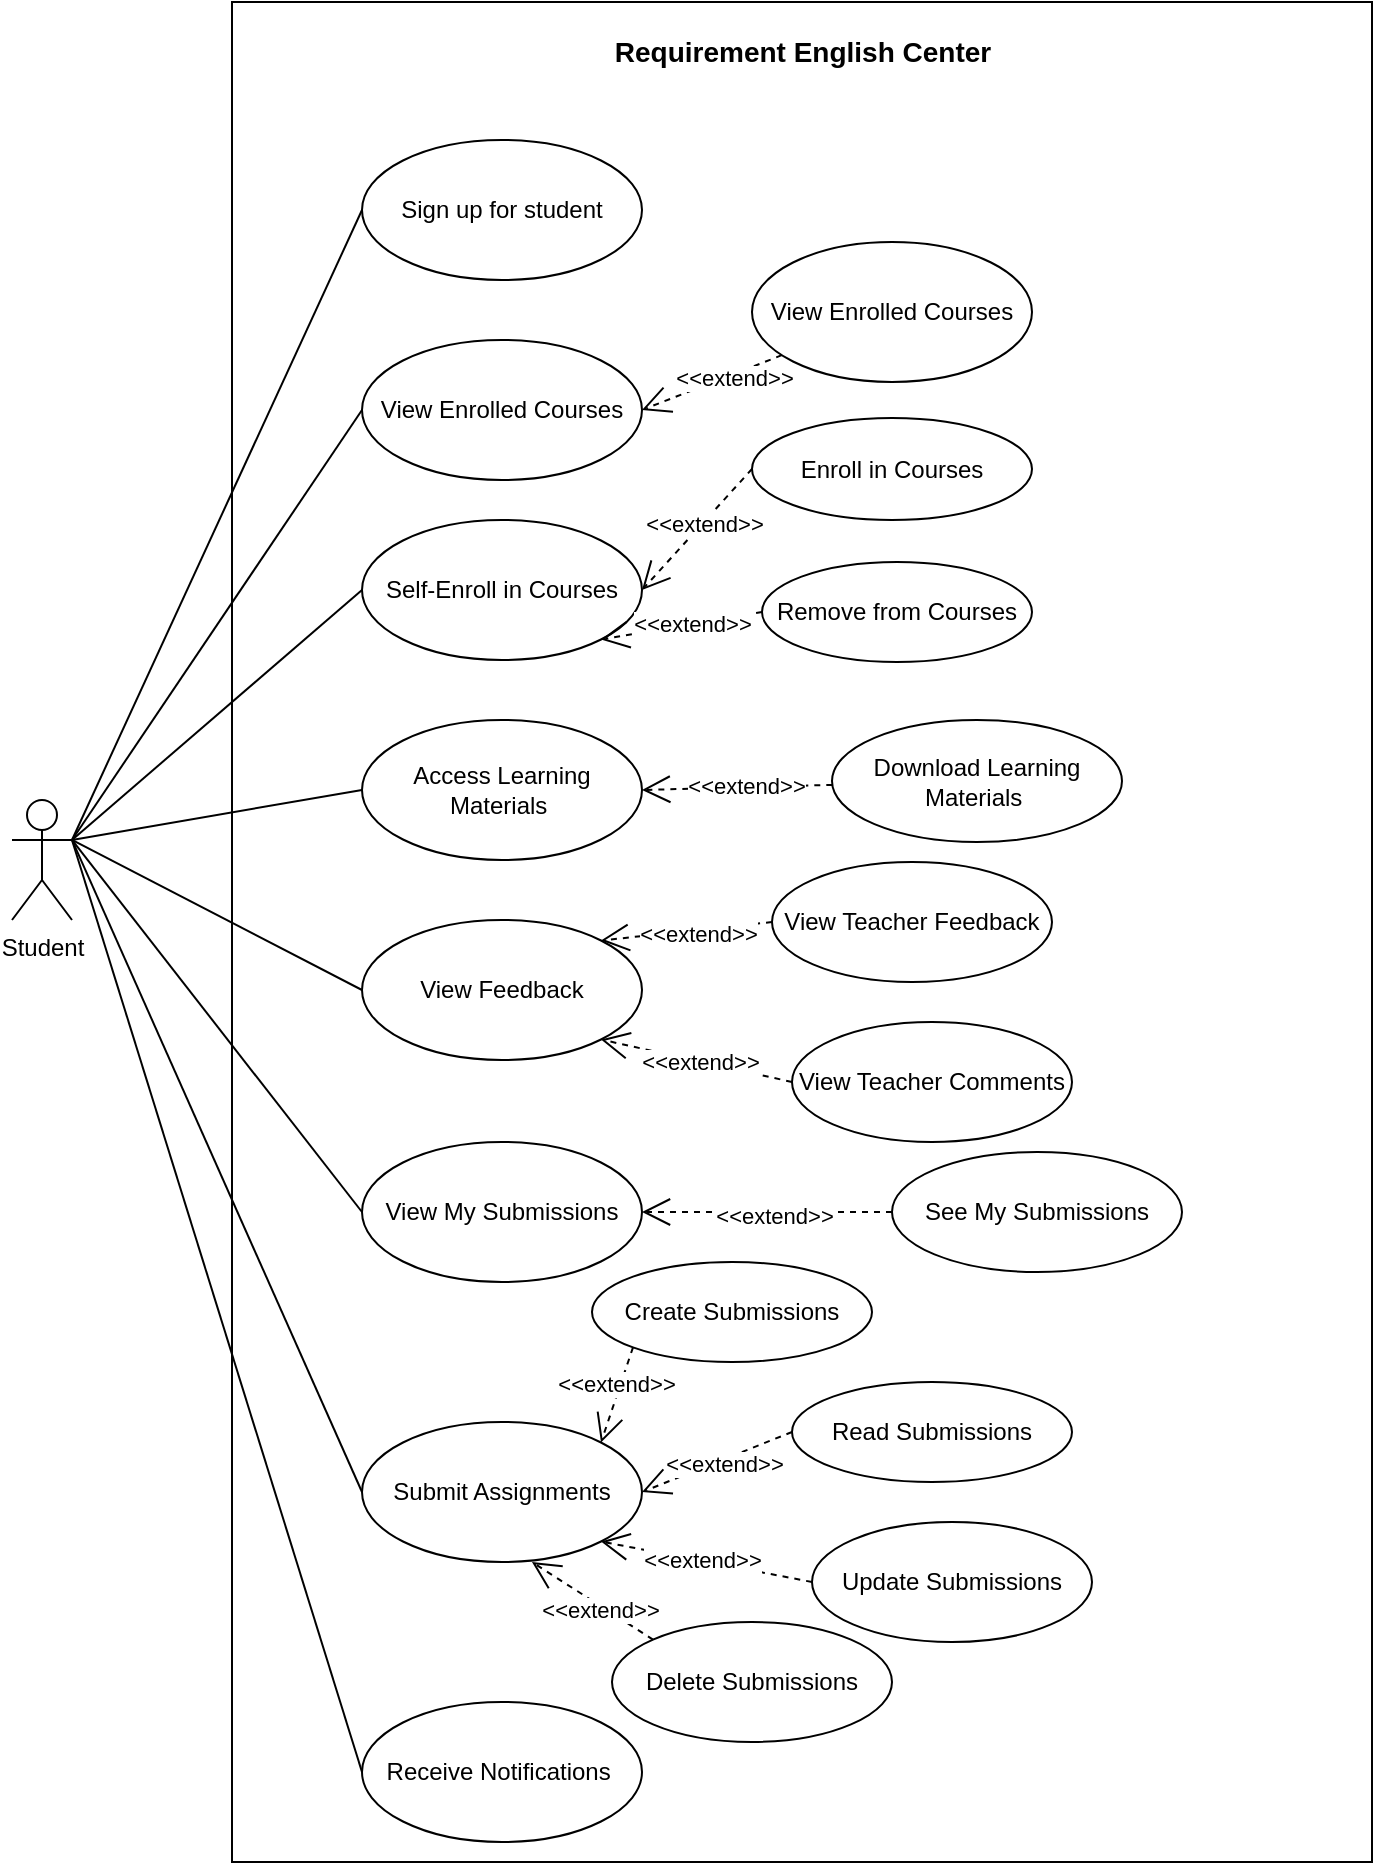 <mxfile version="28.2.5" pages="5">
  <diagram name="StudentUseCase" id="Aawrtr3czfXdRmnxXUwd">
    <mxGraphModel grid="1" page="1" gridSize="10" guides="1" tooltips="1" connect="1" arrows="1" fold="1" pageScale="1" pageWidth="827" pageHeight="1169" math="0" shadow="0">
      <root>
        <mxCell id="0" />
        <mxCell id="1" parent="0" />
        <mxCell id="p0GHMPriXrmfH9t7SKTx-2" value="" style="html=1;whiteSpace=wrap;" vertex="1" parent="1">
          <mxGeometry x="184" y="80" width="570" height="930" as="geometry" />
        </mxCell>
        <mxCell id="p0GHMPriXrmfH9t7SKTx-4" style="rounded=0;orthogonalLoop=1;jettySize=auto;html=1;entryX=0;entryY=0.5;entryDx=0;entryDy=0;endArrow=none;endFill=0;exitX=1;exitY=0.333;exitDx=0;exitDy=0;exitPerimeter=0;" edge="1" parent="1" source="p0GHMPriXrmfH9t7SKTx-1" target="p0GHMPriXrmfH9t7SKTx-3">
          <mxGeometry relative="1" as="geometry">
            <mxPoint x="94" y="429" as="sourcePoint" />
          </mxGeometry>
        </mxCell>
        <mxCell id="IK5z984ynwWRlOuViUfb-1" style="rounded=0;orthogonalLoop=1;jettySize=auto;html=1;entryX=0;entryY=0.5;entryDx=0;entryDy=0;exitX=1;exitY=0.333;exitDx=0;exitDy=0;exitPerimeter=0;endArrow=none;endFill=0;" edge="1" parent="1" source="p0GHMPriXrmfH9t7SKTx-1" target="yrhWEeedIsfMV9BrksV3-2">
          <mxGeometry relative="1" as="geometry" />
        </mxCell>
        <mxCell id="g0Yzln_5pFHdVZtyTQJY-1" style="rounded=0;orthogonalLoop=1;jettySize=auto;html=1;exitX=1;exitY=0.333;exitDx=0;exitDy=0;exitPerimeter=0;entryX=0;entryY=0.5;entryDx=0;entryDy=0;endArrow=none;endFill=0;" edge="1" parent="1" source="p0GHMPriXrmfH9t7SKTx-1" target="yrhWEeedIsfMV9BrksV3-3">
          <mxGeometry relative="1" as="geometry" />
        </mxCell>
        <mxCell id="g0Yzln_5pFHdVZtyTQJY-2" style="rounded=0;orthogonalLoop=1;jettySize=auto;html=1;exitX=1;exitY=0.333;exitDx=0;exitDy=0;exitPerimeter=0;entryX=0;entryY=0.5;entryDx=0;entryDy=0;endArrow=none;endFill=0;" edge="1" parent="1" source="p0GHMPriXrmfH9t7SKTx-1" target="yrhWEeedIsfMV9BrksV3-4">
          <mxGeometry relative="1" as="geometry" />
        </mxCell>
        <mxCell id="g0Yzln_5pFHdVZtyTQJY-3" style="rounded=0;orthogonalLoop=1;jettySize=auto;html=1;exitX=1;exitY=0.333;exitDx=0;exitDy=0;exitPerimeter=0;entryX=0;entryY=0.5;entryDx=0;entryDy=0;endArrow=none;endFill=0;" edge="1" parent="1" source="p0GHMPriXrmfH9t7SKTx-1" target="yrhWEeedIsfMV9BrksV3-7">
          <mxGeometry relative="1" as="geometry" />
        </mxCell>
        <mxCell id="g0Yzln_5pFHdVZtyTQJY-5" style="rounded=0;orthogonalLoop=1;jettySize=auto;html=1;exitX=1;exitY=0.333;exitDx=0;exitDy=0;exitPerimeter=0;entryX=0;entryY=0.5;entryDx=0;entryDy=0;endArrow=none;endFill=0;" edge="1" parent="1" source="p0GHMPriXrmfH9t7SKTx-1" target="hyyBmjUI3n4CUB5gKWeG-3">
          <mxGeometry relative="1" as="geometry" />
        </mxCell>
        <mxCell id="g0Yzln_5pFHdVZtyTQJY-6" style="rounded=0;orthogonalLoop=1;jettySize=auto;html=1;exitX=1;exitY=0.333;exitDx=0;exitDy=0;exitPerimeter=0;entryX=0;entryY=0.5;entryDx=0;entryDy=0;endArrow=none;endFill=0;" edge="1" parent="1" source="p0GHMPriXrmfH9t7SKTx-1" target="yrhWEeedIsfMV9BrksV3-9">
          <mxGeometry relative="1" as="geometry" />
        </mxCell>
        <mxCell id="p0GHMPriXrmfH9t7SKTx-1" value="Student" style="shape=umlActor;verticalLabelPosition=bottom;verticalAlign=top;html=1;outlineConnect=0;" vertex="1" parent="1">
          <mxGeometry x="74" y="479" width="30" height="60" as="geometry" />
        </mxCell>
        <mxCell id="p0GHMPriXrmfH9t7SKTx-3" value="Sign up for student" style="ellipse;whiteSpace=wrap;html=1;" vertex="1" parent="1">
          <mxGeometry x="249" y="149" width="140" height="70" as="geometry" />
        </mxCell>
        <mxCell id="yrhWEeedIsfMV9BrksV3-2" value="View Enrolled Courses" style="ellipse;whiteSpace=wrap;html=1;" vertex="1" parent="1">
          <mxGeometry x="249" y="249" width="140" height="70" as="geometry" />
        </mxCell>
        <mxCell id="yrhWEeedIsfMV9BrksV3-3" value="Self-Enroll in Courses" style="ellipse;whiteSpace=wrap;html=1;" vertex="1" parent="1">
          <mxGeometry x="249" y="339" width="140" height="70" as="geometry" />
        </mxCell>
        <mxCell id="yrhWEeedIsfMV9BrksV3-4" value="Access Learning Materials&amp;nbsp;" style="ellipse;whiteSpace=wrap;html=1;" vertex="1" parent="1">
          <mxGeometry x="249" y="439" width="140" height="70" as="geometry" />
        </mxCell>
        <mxCell id="yrhWEeedIsfMV9BrksV3-7" value="Submit Assignments" style="ellipse;whiteSpace=wrap;html=1;" vertex="1" parent="1">
          <mxGeometry x="249" y="790" width="140" height="70" as="geometry" />
        </mxCell>
        <mxCell id="yrhWEeedIsfMV9BrksV3-8" value="View Feedback" style="ellipse;whiteSpace=wrap;html=1;" vertex="1" parent="1">
          <mxGeometry x="249" y="539" width="140" height="70" as="geometry" />
        </mxCell>
        <mxCell id="yrhWEeedIsfMV9BrksV3-9" value="Receive Notifications&amp;nbsp;" style="ellipse;whiteSpace=wrap;html=1;" vertex="1" parent="1">
          <mxGeometry x="249" y="930" width="140" height="70" as="geometry" />
        </mxCell>
        <mxCell id="hyyBmjUI3n4CUB5gKWeG-3" value="View My Submissions" style="ellipse;whiteSpace=wrap;html=1;" vertex="1" parent="1">
          <mxGeometry x="249" y="650" width="140" height="70" as="geometry" />
        </mxCell>
        <mxCell id="g0Yzln_5pFHdVZtyTQJY-4" style="rounded=0;orthogonalLoop=1;jettySize=auto;html=1;exitX=1;exitY=0.333;exitDx=0;exitDy=0;exitPerimeter=0;entryX=0;entryY=0.5;entryDx=0;entryDy=0;entryPerimeter=0;endArrow=none;endFill=0;" edge="1" parent="1" source="p0GHMPriXrmfH9t7SKTx-1" target="yrhWEeedIsfMV9BrksV3-8">
          <mxGeometry relative="1" as="geometry" />
        </mxCell>
        <mxCell id="UIJYJnkTGNV3IffRYZFf-1" style="rounded=0;orthogonalLoop=1;jettySize=auto;html=1;entryX=1;entryY=0.5;entryDx=0;entryDy=0;dashed=1;endArrow=open;endFill=0;endSize=12;" edge="1" parent="1" source="tQwS3Nmx5U71N2UZRbYv-1" target="yrhWEeedIsfMV9BrksV3-2">
          <mxGeometry relative="1" as="geometry" />
        </mxCell>
        <mxCell id="JNlM_y8HyNLT0DRkziMG-1" value="&amp;lt;&amp;lt;extend&amp;gt;&amp;gt;" style="edgeLabel;html=1;align=center;verticalAlign=middle;resizable=0;points=[];" connectable="0" vertex="1" parent="UIJYJnkTGNV3IffRYZFf-1">
          <mxGeometry x="-0.292" y="2" relative="1" as="geometry">
            <mxPoint as="offset" />
          </mxGeometry>
        </mxCell>
        <mxCell id="tQwS3Nmx5U71N2UZRbYv-1" value="View Enrolled Courses" style="ellipse;whiteSpace=wrap;html=1;" vertex="1" parent="1">
          <mxGeometry x="444" y="200" width="140" height="70" as="geometry" />
        </mxCell>
        <mxCell id="UIJYJnkTGNV3IffRYZFf-2" style="rounded=0;orthogonalLoop=1;jettySize=auto;html=1;exitX=0;exitY=0.5;exitDx=0;exitDy=0;entryX=1;entryY=0.5;entryDx=0;entryDy=0;dashed=1;endArrow=open;endFill=0;endSize=12;" edge="1" parent="1" source="tQwS3Nmx5U71N2UZRbYv-4" target="yrhWEeedIsfMV9BrksV3-3">
          <mxGeometry relative="1" as="geometry" />
        </mxCell>
        <mxCell id="JNlM_y8HyNLT0DRkziMG-2" value="&amp;lt;&amp;lt;extend&amp;gt;&amp;gt;" style="edgeLabel;html=1;align=center;verticalAlign=middle;resizable=0;points=[];" connectable="0" vertex="1" parent="UIJYJnkTGNV3IffRYZFf-2">
          <mxGeometry x="-0.107" y="1" relative="1" as="geometry">
            <mxPoint as="offset" />
          </mxGeometry>
        </mxCell>
        <mxCell id="tQwS3Nmx5U71N2UZRbYv-4" value="Enroll in Courses" style="ellipse;whiteSpace=wrap;html=1;" vertex="1" parent="1">
          <mxGeometry x="444" y="288" width="140" height="51" as="geometry" />
        </mxCell>
        <mxCell id="UIJYJnkTGNV3IffRYZFf-3" style="rounded=0;orthogonalLoop=1;jettySize=auto;html=1;exitX=0;exitY=0.5;exitDx=0;exitDy=0;entryX=1;entryY=1;entryDx=0;entryDy=0;dashed=1;endArrow=open;endFill=0;endSize=12;" edge="1" parent="1" source="tQwS3Nmx5U71N2UZRbYv-5" target="yrhWEeedIsfMV9BrksV3-3">
          <mxGeometry relative="1" as="geometry" />
        </mxCell>
        <mxCell id="JNlM_y8HyNLT0DRkziMG-3" value="&amp;lt;&amp;lt;extend&amp;gt;&amp;gt;" style="edgeLabel;html=1;align=center;verticalAlign=middle;resizable=0;points=[];" connectable="0" vertex="1" parent="UIJYJnkTGNV3IffRYZFf-3">
          <mxGeometry x="-0.124" relative="1" as="geometry">
            <mxPoint as="offset" />
          </mxGeometry>
        </mxCell>
        <mxCell id="tQwS3Nmx5U71N2UZRbYv-5" value="Remove from Courses" style="ellipse;whiteSpace=wrap;html=1;" vertex="1" parent="1">
          <mxGeometry x="449" y="360" width="135" height="50" as="geometry" />
        </mxCell>
        <mxCell id="UIJYJnkTGNV3IffRYZFf-4" style="rounded=0;orthogonalLoop=1;jettySize=auto;html=1;entryX=1;entryY=0.5;entryDx=0;entryDy=0;dashed=1;endArrow=open;endFill=0;endSize=12;" edge="1" parent="1" source="BotBOui-M6FILFaTMxIX-1" target="yrhWEeedIsfMV9BrksV3-4">
          <mxGeometry relative="1" as="geometry" />
        </mxCell>
        <mxCell id="JNlM_y8HyNLT0DRkziMG-4" value="&amp;lt;&amp;lt;extend&amp;gt;&amp;gt;" style="edgeLabel;html=1;align=center;verticalAlign=middle;resizable=0;points=[];" connectable="0" vertex="1" parent="UIJYJnkTGNV3IffRYZFf-4">
          <mxGeometry x="-0.1" y="-1" relative="1" as="geometry">
            <mxPoint as="offset" />
          </mxGeometry>
        </mxCell>
        <mxCell id="BotBOui-M6FILFaTMxIX-1" value="Download Learning Materials&amp;nbsp;" style="ellipse;whiteSpace=wrap;html=1;" vertex="1" parent="1">
          <mxGeometry x="484" y="439" width="145" height="61" as="geometry" />
        </mxCell>
        <mxCell id="UIJYJnkTGNV3IffRYZFf-8" style="rounded=0;orthogonalLoop=1;jettySize=auto;html=1;exitX=0;exitY=1;exitDx=0;exitDy=0;entryX=1;entryY=0;entryDx=0;entryDy=0;dashed=1;endArrow=open;endFill=0;endSize=12;" edge="1" parent="1" source="BotBOui-M6FILFaTMxIX-2" target="yrhWEeedIsfMV9BrksV3-7">
          <mxGeometry relative="1" as="geometry" />
        </mxCell>
        <mxCell id="JNlM_y8HyNLT0DRkziMG-8" value="&amp;lt;&amp;lt;extend&amp;gt;&amp;gt;" style="edgeLabel;html=1;align=center;verticalAlign=middle;resizable=0;points=[];" connectable="0" vertex="1" parent="UIJYJnkTGNV3IffRYZFf-8">
          <mxGeometry x="-0.203" y="-2" relative="1" as="geometry">
            <mxPoint as="offset" />
          </mxGeometry>
        </mxCell>
        <mxCell id="BotBOui-M6FILFaTMxIX-2" value="Create Submissions" style="ellipse;whiteSpace=wrap;html=1;" vertex="1" parent="1">
          <mxGeometry x="364" y="710" width="140" height="50" as="geometry" />
        </mxCell>
        <mxCell id="UIJYJnkTGNV3IffRYZFf-10" style="rounded=0;orthogonalLoop=1;jettySize=auto;html=1;exitX=0;exitY=0.5;exitDx=0;exitDy=0;entryX=1;entryY=1;entryDx=0;entryDy=0;dashed=1;endArrow=open;endFill=0;endSize=12;" edge="1" parent="1" source="BotBOui-M6FILFaTMxIX-4" target="yrhWEeedIsfMV9BrksV3-7">
          <mxGeometry relative="1" as="geometry" />
        </mxCell>
        <mxCell id="JNlM_y8HyNLT0DRkziMG-10" value="&amp;lt;&amp;lt;extend&amp;gt;&amp;gt;" style="edgeLabel;html=1;align=center;verticalAlign=middle;resizable=0;points=[];" connectable="0" vertex="1" parent="UIJYJnkTGNV3IffRYZFf-10">
          <mxGeometry x="0.051" y="-1" relative="1" as="geometry">
            <mxPoint as="offset" />
          </mxGeometry>
        </mxCell>
        <mxCell id="BotBOui-M6FILFaTMxIX-4" value="Update Submissions" style="ellipse;whiteSpace=wrap;html=1;" vertex="1" parent="1">
          <mxGeometry x="474" y="840" width="140" height="60" as="geometry" />
        </mxCell>
        <mxCell id="BotBOui-M6FILFaTMxIX-5" value="Delete Submissions" style="ellipse;whiteSpace=wrap;html=1;" vertex="1" parent="1">
          <mxGeometry x="374" y="890" width="140" height="60" as="geometry" />
        </mxCell>
        <mxCell id="UIJYJnkTGNV3IffRYZFf-9" style="rounded=0;orthogonalLoop=1;jettySize=auto;html=1;exitX=0;exitY=0.5;exitDx=0;exitDy=0;entryX=1;entryY=0.5;entryDx=0;entryDy=0;dashed=1;endArrow=open;endFill=0;endSize=12;" edge="1" parent="1" source="BotBOui-M6FILFaTMxIX-6" target="yrhWEeedIsfMV9BrksV3-7">
          <mxGeometry relative="1" as="geometry" />
        </mxCell>
        <mxCell id="JNlM_y8HyNLT0DRkziMG-9" value="&amp;lt;&amp;lt;extend&amp;gt;&amp;gt;" style="edgeLabel;html=1;align=center;verticalAlign=middle;resizable=0;points=[];" connectable="0" vertex="1" parent="UIJYJnkTGNV3IffRYZFf-9">
          <mxGeometry x="-0.071" y="2" relative="1" as="geometry">
            <mxPoint as="offset" />
          </mxGeometry>
        </mxCell>
        <mxCell id="BotBOui-M6FILFaTMxIX-6" value="Read Submissions" style="ellipse;whiteSpace=wrap;html=1;" vertex="1" parent="1">
          <mxGeometry x="464" y="770" width="140" height="50" as="geometry" />
        </mxCell>
        <mxCell id="UIJYJnkTGNV3IffRYZFf-6" style="rounded=0;orthogonalLoop=1;jettySize=auto;html=1;exitX=0;exitY=0.5;exitDx=0;exitDy=0;entryX=1;entryY=1;entryDx=0;entryDy=0;dashed=1;endArrow=open;endFill=0;endSize=12;" edge="1" parent="1" source="BotBOui-M6FILFaTMxIX-8" target="yrhWEeedIsfMV9BrksV3-8">
          <mxGeometry relative="1" as="geometry" />
        </mxCell>
        <mxCell id="JNlM_y8HyNLT0DRkziMG-6" value="&amp;lt;&amp;lt;extend&amp;gt;&amp;gt;" style="edgeLabel;html=1;align=center;verticalAlign=middle;resizable=0;points=[];" connectable="0" vertex="1" parent="UIJYJnkTGNV3IffRYZFf-6">
          <mxGeometry x="-0.028" relative="1" as="geometry">
            <mxPoint as="offset" />
          </mxGeometry>
        </mxCell>
        <mxCell id="BotBOui-M6FILFaTMxIX-8" value="View Teacher Comments" style="ellipse;whiteSpace=wrap;html=1;" vertex="1" parent="1">
          <mxGeometry x="464" y="590" width="140" height="60" as="geometry" />
        </mxCell>
        <mxCell id="UIJYJnkTGNV3IffRYZFf-5" style="rounded=0;orthogonalLoop=1;jettySize=auto;html=1;exitX=0;exitY=0.5;exitDx=0;exitDy=0;entryX=1;entryY=0;entryDx=0;entryDy=0;dashed=1;endArrow=open;endFill=0;endSize=12;" edge="1" parent="1" source="BotBOui-M6FILFaTMxIX-9" target="yrhWEeedIsfMV9BrksV3-8">
          <mxGeometry relative="1" as="geometry" />
        </mxCell>
        <mxCell id="JNlM_y8HyNLT0DRkziMG-5" value="&amp;lt;&amp;lt;extend&amp;gt;&amp;gt;" style="edgeLabel;html=1;align=center;verticalAlign=middle;resizable=0;points=[];" connectable="0" vertex="1" parent="UIJYJnkTGNV3IffRYZFf-5">
          <mxGeometry x="-0.088" y="2" relative="1" as="geometry">
            <mxPoint x="1" as="offset" />
          </mxGeometry>
        </mxCell>
        <mxCell id="BotBOui-M6FILFaTMxIX-9" value="View Teacher Feedback" style="ellipse;whiteSpace=wrap;html=1;" vertex="1" parent="1">
          <mxGeometry x="454" y="510" width="140" height="60" as="geometry" />
        </mxCell>
        <mxCell id="UIJYJnkTGNV3IffRYZFf-7" style="rounded=0;orthogonalLoop=1;jettySize=auto;html=1;exitX=0;exitY=0.5;exitDx=0;exitDy=0;entryX=1;entryY=0.5;entryDx=0;entryDy=0;dashed=1;endArrow=open;endFill=0;endSize=12;" edge="1" parent="1" source="ebIR_E-Kbfpkeq86Niiz-1" target="hyyBmjUI3n4CUB5gKWeG-3">
          <mxGeometry relative="1" as="geometry" />
        </mxCell>
        <mxCell id="JNlM_y8HyNLT0DRkziMG-7" value="&amp;lt;&amp;lt;extend&amp;gt;&amp;gt;" style="edgeLabel;html=1;align=center;verticalAlign=middle;resizable=0;points=[];" connectable="0" vertex="1" parent="UIJYJnkTGNV3IffRYZFf-7">
          <mxGeometry x="-0.06" y="2" relative="1" as="geometry">
            <mxPoint as="offset" />
          </mxGeometry>
        </mxCell>
        <mxCell id="ebIR_E-Kbfpkeq86Niiz-1" value="See My Submissions" style="ellipse;whiteSpace=wrap;html=1;" vertex="1" parent="1">
          <mxGeometry x="514" y="655" width="145" height="60" as="geometry" />
        </mxCell>
        <mxCell id="UIJYJnkTGNV3IffRYZFf-11" style="rounded=0;orthogonalLoop=1;jettySize=auto;html=1;exitX=0;exitY=0;exitDx=0;exitDy=0;entryX=0.607;entryY=1;entryDx=0;entryDy=0;entryPerimeter=0;dashed=1;endArrow=open;endFill=0;endSize=12;" edge="1" parent="1" source="BotBOui-M6FILFaTMxIX-5" target="yrhWEeedIsfMV9BrksV3-7">
          <mxGeometry relative="1" as="geometry" />
        </mxCell>
        <mxCell id="JNlM_y8HyNLT0DRkziMG-11" value="&amp;lt;&amp;lt;extend&amp;gt;&amp;gt;" style="edgeLabel;html=1;align=center;verticalAlign=middle;resizable=0;points=[];" connectable="0" vertex="1" parent="UIJYJnkTGNV3IffRYZFf-11">
          <mxGeometry x="-0.153" y="2" relative="1" as="geometry">
            <mxPoint as="offset" />
          </mxGeometry>
        </mxCell>
        <mxCell id="NQxQ5n9T4q1-hezhMy4--1" value="&lt;b&gt;&lt;font style=&quot;font-size: 14px;&quot;&gt;Requirement English Center&lt;/font&gt;&lt;/b&gt;" style="text;html=1;align=center;verticalAlign=middle;resizable=0;points=[];autosize=1;strokeColor=none;fillColor=none;" vertex="1" parent="1">
          <mxGeometry x="364" y="90" width="210" height="30" as="geometry" />
        </mxCell>
      </root>
    </mxGraphModel>
  </diagram>
  <diagram id="VOefKzR2D1XeFpP9FUfi" name="AdminUseCase">
    <mxGraphModel grid="1" page="1" gridSize="10" guides="1" tooltips="1" connect="1" arrows="1" fold="1" pageScale="1" pageWidth="827" pageHeight="1169" math="0" shadow="0">
      <root>
        <mxCell id="0" />
        <mxCell id="1" parent="0" />
        <mxCell id="mIzqsQZSs6pymaVq-zO6-46" value="" style="html=1;whiteSpace=wrap;" vertex="1" parent="1">
          <mxGeometry x="155" y="10" width="575" height="1450" as="geometry" />
        </mxCell>
        <mxCell id="Nrz2bqvyAEGFi4mZltE5-1" style="rounded=0;orthogonalLoop=1;jettySize=auto;html=1;entryX=0;entryY=0.5;entryDx=0;entryDy=0;endArrow=none;endFill=0;" edge="1" parent="1" source="CnLYCKlYyeids5vf6vgl-1" target="bTncUa6gsb8woxf1lZuP-7">
          <mxGeometry relative="1" as="geometry" />
        </mxCell>
        <mxCell id="Nrz2bqvyAEGFi4mZltE5-2" style="rounded=0;orthogonalLoop=1;jettySize=auto;html=1;entryX=0;entryY=0.5;entryDx=0;entryDy=0;endArrow=none;endFill=0;" edge="1" parent="1" source="CnLYCKlYyeids5vf6vgl-1" target="bTncUa6gsb8woxf1lZuP-9">
          <mxGeometry relative="1" as="geometry" />
        </mxCell>
        <mxCell id="Nrz2bqvyAEGFi4mZltE5-3" style="rounded=0;orthogonalLoop=1;jettySize=auto;html=1;entryX=0;entryY=0.5;entryDx=0;entryDy=0;endArrow=none;endFill=0;" edge="1" parent="1" source="CnLYCKlYyeids5vf6vgl-1" target="bTncUa6gsb8woxf1lZuP-11">
          <mxGeometry relative="1" as="geometry" />
        </mxCell>
        <mxCell id="Nrz2bqvyAEGFi4mZltE5-4" style="rounded=0;orthogonalLoop=1;jettySize=auto;html=1;entryX=0;entryY=0.5;entryDx=0;entryDy=0;endArrow=none;endFill=0;" edge="1" parent="1" source="CnLYCKlYyeids5vf6vgl-1" target="bTncUa6gsb8woxf1lZuP-12">
          <mxGeometry relative="1" as="geometry" />
        </mxCell>
        <mxCell id="Nrz2bqvyAEGFi4mZltE5-6" style="rounded=0;orthogonalLoop=1;jettySize=auto;html=1;entryX=0;entryY=0.5;entryDx=0;entryDy=0;endArrow=none;endFill=0;" edge="1" parent="1" source="CnLYCKlYyeids5vf6vgl-1" target="bTncUa6gsb8woxf1lZuP-10">
          <mxGeometry relative="1" as="geometry" />
        </mxCell>
        <mxCell id="Nrz2bqvyAEGFi4mZltE5-7" style="rounded=0;orthogonalLoop=1;jettySize=auto;html=1;entryX=0;entryY=0.5;entryDx=0;entryDy=0;endArrow=none;endFill=0;" edge="1" parent="1" source="CnLYCKlYyeids5vf6vgl-1" target="bTncUa6gsb8woxf1lZuP-14">
          <mxGeometry relative="1" as="geometry" />
        </mxCell>
        <mxCell id="CnLYCKlYyeids5vf6vgl-1" value="Admin" style="shape=umlActor;verticalLabelPosition=bottom;verticalAlign=top;html=1;outlineConnect=0;" vertex="1" parent="1">
          <mxGeometry x="60" y="615" width="30" height="60" as="geometry" />
        </mxCell>
        <mxCell id="bTncUa6gsb8woxf1lZuP-7" value="Adjust Roles" style="ellipse;whiteSpace=wrap;html=1;" vertex="1" parent="1">
          <mxGeometry x="246.25" y="94" width="110" height="59" as="geometry" />
        </mxCell>
        <mxCell id="bTncUa6gsb8woxf1lZuP-9" value="Adjust Courses" style="ellipse;whiteSpace=wrap;html=1;" vertex="1" parent="1">
          <mxGeometry x="251.25" y="305" width="100" height="50" as="geometry" />
        </mxCell>
        <mxCell id="bTncUa6gsb8woxf1lZuP-10" value="View Platform Stats" style="ellipse;whiteSpace=wrap;html=1;" vertex="1" parent="1">
          <mxGeometry x="236.25" y="1015" width="130" height="60" as="geometry" />
        </mxCell>
        <mxCell id="bTncUa6gsb8woxf1lZuP-11" value="Adjust Classes" style="ellipse;whiteSpace=wrap;html=1;" vertex="1" parent="1">
          <mxGeometry x="240" y="565" width="122.5" height="60" as="geometry" />
        </mxCell>
        <mxCell id="bTncUa6gsb8woxf1lZuP-12" value="Adjust Student Enrollments" style="ellipse;whiteSpace=wrap;html=1;" vertex="1" parent="1">
          <mxGeometry x="236.25" y="675" width="130" height="60" as="geometry" />
        </mxCell>
        <mxCell id="bTncUa6gsb8woxf1lZuP-13" value="Adjust Teacher-Class Assignment" style="ellipse;whiteSpace=wrap;html=1;" vertex="1" parent="1">
          <mxGeometry x="236.25" y="815" width="140" height="70" as="geometry" />
        </mxCell>
        <mxCell id="bTncUa6gsb8woxf1lZuP-14" value="Adjust User Accounts" style="ellipse;whiteSpace=wrap;html=1;" vertex="1" parent="1">
          <mxGeometry x="231.25" y="1205" width="140" height="70" as="geometry" />
        </mxCell>
        <mxCell id="bTncUa6gsb8woxf1lZuP-15" value="Update System Settings" style="ellipse;whiteSpace=wrap;html=1;" vertex="1" parent="1">
          <mxGeometry x="231.25" y="1355" width="140" height="70" as="geometry" />
        </mxCell>
        <mxCell id="Nrz2bqvyAEGFi4mZltE5-10" style="rounded=0;orthogonalLoop=1;jettySize=auto;html=1;exitX=0;exitY=0.5;exitDx=0;exitDy=0;entryX=0.97;entryY=0.651;entryDx=0;entryDy=0;dashed=1;endArrow=open;endFill=0;endSize=12;entryPerimeter=0;" edge="1" parent="1" source="bTncUa6gsb8woxf1lZuP-16" target="bTncUa6gsb8woxf1lZuP-7">
          <mxGeometry relative="1" as="geometry" />
        </mxCell>
        <mxCell id="mIzqsQZSs6pymaVq-zO6-1" value="&amp;lt;&amp;lt;extend&amp;gt;&amp;gt;" style="edgeLabel;html=1;align=center;verticalAlign=middle;resizable=0;points=[];" connectable="0" vertex="1" parent="Nrz2bqvyAEGFi4mZltE5-10">
          <mxGeometry x="-0.112" y="-1" relative="1" as="geometry">
            <mxPoint as="offset" />
          </mxGeometry>
        </mxCell>
        <mxCell id="bTncUa6gsb8woxf1lZuP-16" value="Create Teacher Account" style="ellipse;whiteSpace=wrap;html=1;" vertex="1" parent="1">
          <mxGeometry x="428.75" y="145" width="110" height="60" as="geometry" />
        </mxCell>
        <mxCell id="Nrz2bqvyAEGFi4mZltE5-9" style="rounded=0;orthogonalLoop=1;jettySize=auto;html=1;exitX=0;exitY=0.5;exitDx=0;exitDy=0;entryX=1;entryY=0.5;entryDx=0;entryDy=0;dashed=1;endArrow=open;endFill=0;endSize=12;" edge="1" parent="1" source="bTncUa6gsb8woxf1lZuP-17" target="bTncUa6gsb8woxf1lZuP-7">
          <mxGeometry relative="1" as="geometry" />
        </mxCell>
        <mxCell id="Nrz2bqvyAEGFi4mZltE5-11" value="&amp;lt;&amp;lt;extend&amp;gt;&amp;gt;" style="edgeLabel;html=1;align=center;verticalAlign=middle;resizable=0;points=[];" connectable="0" vertex="1" parent="Nrz2bqvyAEGFi4mZltE5-9">
          <mxGeometry x="-0.238" y="-2" relative="1" as="geometry">
            <mxPoint y="-1" as="offset" />
          </mxGeometry>
        </mxCell>
        <mxCell id="bTncUa6gsb8woxf1lZuP-17" value="Assign Roles" style="ellipse;whiteSpace=wrap;html=1;" vertex="1" parent="1">
          <mxGeometry x="423.75" y="45" width="115" height="49" as="geometry" />
        </mxCell>
        <mxCell id="mIzqsQZSs6pymaVq-zO6-6" style="rounded=0;orthogonalLoop=1;jettySize=auto;html=1;dashed=1;endArrow=open;endFill=0;endSize=12;" edge="1" parent="1" source="UOHw_D8NByLdcRANPFQM-1" target="bTncUa6gsb8woxf1lZuP-9">
          <mxGeometry relative="1" as="geometry" />
        </mxCell>
        <mxCell id="mIzqsQZSs6pymaVq-zO6-27" value="&amp;lt;&amp;lt;extend&amp;gt;&amp;gt;" style="edgeLabel;html=1;align=center;verticalAlign=middle;resizable=0;points=[];" connectable="0" vertex="1" parent="mIzqsQZSs6pymaVq-zO6-6">
          <mxGeometry x="-0.056" y="-4" relative="1" as="geometry">
            <mxPoint as="offset" />
          </mxGeometry>
        </mxCell>
        <mxCell id="UOHw_D8NByLdcRANPFQM-1" value="Create Courses" style="ellipse;whiteSpace=wrap;html=1;" vertex="1" parent="1">
          <mxGeometry x="478.75" y="305" width="90" height="50" as="geometry" />
        </mxCell>
        <mxCell id="mIzqsQZSs6pymaVq-zO6-8" style="rounded=0;orthogonalLoop=1;jettySize=auto;html=1;entryX=0.5;entryY=1;entryDx=0;entryDy=0;dashed=1;endArrow=open;endFill=0;endSize=12;" edge="1" parent="1" source="UOHw_D8NByLdcRANPFQM-2" target="bTncUa6gsb8woxf1lZuP-9">
          <mxGeometry relative="1" as="geometry" />
        </mxCell>
        <mxCell id="mIzqsQZSs6pymaVq-zO6-29" value="&amp;lt;&amp;lt;extend&amp;gt;&amp;gt;" style="edgeLabel;html=1;align=center;verticalAlign=middle;resizable=0;points=[];" connectable="0" vertex="1" parent="mIzqsQZSs6pymaVq-zO6-8">
          <mxGeometry x="-0.175" y="-1" relative="1" as="geometry">
            <mxPoint as="offset" />
          </mxGeometry>
        </mxCell>
        <mxCell id="UOHw_D8NByLdcRANPFQM-2" value="Read Courses&amp;nbsp;" style="ellipse;whiteSpace=wrap;html=1;" vertex="1" parent="1">
          <mxGeometry x="388.12" y="420" width="90" height="50" as="geometry" />
        </mxCell>
        <mxCell id="mIzqsQZSs6pymaVq-zO6-7" style="rounded=0;orthogonalLoop=1;jettySize=auto;html=1;entryX=1;entryY=1;entryDx=0;entryDy=0;dashed=1;endArrow=open;endFill=0;endSize=12;" edge="1" parent="1" source="UOHw_D8NByLdcRANPFQM-3" target="bTncUa6gsb8woxf1lZuP-9">
          <mxGeometry relative="1" as="geometry" />
        </mxCell>
        <mxCell id="mIzqsQZSs6pymaVq-zO6-28" value="&amp;lt;&amp;lt;extend&amp;gt;&amp;gt;" style="edgeLabel;html=1;align=center;verticalAlign=middle;resizable=0;points=[];" connectable="0" vertex="1" parent="mIzqsQZSs6pymaVq-zO6-7">
          <mxGeometry x="-0.074" relative="1" as="geometry">
            <mxPoint as="offset" />
          </mxGeometry>
        </mxCell>
        <mxCell id="UOHw_D8NByLdcRANPFQM-3" value="Update Courses" style="ellipse;whiteSpace=wrap;html=1;" vertex="1" parent="1">
          <mxGeometry x="455" y="370" width="100" height="50" as="geometry" />
        </mxCell>
        <mxCell id="mIzqsQZSs6pymaVq-zO6-5" style="rounded=0;orthogonalLoop=1;jettySize=auto;html=1;entryX=1;entryY=0;entryDx=0;entryDy=0;dashed=1;endArrow=open;endFill=0;endSize=12;" edge="1" parent="1" source="UOHw_D8NByLdcRANPFQM-4" target="bTncUa6gsb8woxf1lZuP-9">
          <mxGeometry relative="1" as="geometry" />
        </mxCell>
        <mxCell id="mIzqsQZSs6pymaVq-zO6-26" value="&amp;lt;&amp;lt;extend&amp;gt;&amp;gt;" style="edgeLabel;html=1;align=center;verticalAlign=middle;resizable=0;points=[];" connectable="0" vertex="1" parent="mIzqsQZSs6pymaVq-zO6-5">
          <mxGeometry x="-0.188" y="-3" relative="1" as="geometry">
            <mxPoint as="offset" />
          </mxGeometry>
        </mxCell>
        <mxCell id="UOHw_D8NByLdcRANPFQM-4" value="Delete Courses" style="ellipse;whiteSpace=wrap;html=1;" vertex="1" parent="1">
          <mxGeometry x="450" y="235" width="110" height="50" as="geometry" />
        </mxCell>
        <mxCell id="UOHw_D8NByLdcRANPFQM-5" value="Assign Classes" style="ellipse;whiteSpace=wrap;html=1;" vertex="1" parent="1">
          <mxGeometry x="450" y="490" width="110" height="50" as="geometry" />
        </mxCell>
        <mxCell id="mIzqsQZSs6pymaVq-zO6-15" style="rounded=0;orthogonalLoop=1;jettySize=auto;html=1;exitX=0.5;exitY=1;exitDx=0;exitDy=0;entryX=0.5;entryY=0;entryDx=0;entryDy=0;dashed=1;endArrow=open;endFill=0;endSize=12;" edge="1" parent="1" source="UOHw_D8NByLdcRANPFQM-6" target="bTncUa6gsb8woxf1lZuP-11">
          <mxGeometry relative="1" as="geometry" />
        </mxCell>
        <mxCell id="mIzqsQZSs6pymaVq-zO6-30" value="&amp;lt;&amp;lt;extend&amp;gt;&amp;gt;" style="edgeLabel;html=1;align=center;verticalAlign=middle;resizable=0;points=[];" connectable="0" vertex="1" parent="mIzqsQZSs6pymaVq-zO6-15">
          <mxGeometry x="-0.2" y="-3" relative="1" as="geometry">
            <mxPoint as="offset" />
          </mxGeometry>
        </mxCell>
        <mxCell id="UOHw_D8NByLdcRANPFQM-6" value="Create Classes" style="ellipse;whiteSpace=wrap;html=1;" vertex="1" parent="1">
          <mxGeometry x="340" y="470" width="100" height="60" as="geometry" />
        </mxCell>
        <mxCell id="mIzqsQZSs6pymaVq-zO6-17" style="rounded=0;orthogonalLoop=1;jettySize=auto;html=1;exitX=0;exitY=0.5;exitDx=0;exitDy=0;entryX=1;entryY=0.5;entryDx=0;entryDy=0;dashed=1;endArrow=open;endFill=0;endSize=12;" edge="1" parent="1" source="UOHw_D8NByLdcRANPFQM-7" target="bTncUa6gsb8woxf1lZuP-11">
          <mxGeometry relative="1" as="geometry" />
        </mxCell>
        <mxCell id="mIzqsQZSs6pymaVq-zO6-32" value="&amp;lt;&amp;lt;extend&amp;gt;&amp;gt;" style="edgeLabel;html=1;align=center;verticalAlign=middle;resizable=0;points=[];" connectable="0" vertex="1" parent="mIzqsQZSs6pymaVq-zO6-17">
          <mxGeometry x="-0.007" relative="1" as="geometry">
            <mxPoint as="offset" />
          </mxGeometry>
        </mxCell>
        <mxCell id="UOHw_D8NByLdcRANPFQM-7" value="Update Classes" style="ellipse;whiteSpace=wrap;html=1;" vertex="1" parent="1">
          <mxGeometry x="538.75" y="540" width="101.25" height="50" as="geometry" />
        </mxCell>
        <mxCell id="mIzqsQZSs6pymaVq-zO6-19" style="rounded=0;orthogonalLoop=1;jettySize=auto;html=1;exitX=0;exitY=0.5;exitDx=0;exitDy=0;entryX=0.5;entryY=1;entryDx=0;entryDy=0;dashed=1;endArrow=open;endFill=0;endSize=12;" edge="1" parent="1" source="UOHw_D8NByLdcRANPFQM-8" target="bTncUa6gsb8woxf1lZuP-11">
          <mxGeometry relative="1" as="geometry" />
        </mxCell>
        <mxCell id="mIzqsQZSs6pymaVq-zO6-34" value="&amp;lt;&amp;lt;extend&amp;gt;&amp;gt;" style="edgeLabel;html=1;align=center;verticalAlign=middle;resizable=0;points=[];" connectable="0" vertex="1" parent="mIzqsQZSs6pymaVq-zO6-19">
          <mxGeometry x="0.011" y="1" relative="1" as="geometry">
            <mxPoint as="offset" />
          </mxGeometry>
        </mxCell>
        <mxCell id="UOHw_D8NByLdcRANPFQM-8" value="Read&amp;nbsp; Classes" style="ellipse;whiteSpace=wrap;html=1;" vertex="1" parent="1">
          <mxGeometry x="529.38" y="650" width="120" height="60" as="geometry" />
        </mxCell>
        <mxCell id="mIzqsQZSs6pymaVq-zO6-18" style="rounded=0;orthogonalLoop=1;jettySize=auto;html=1;entryX=1;entryY=1;entryDx=0;entryDy=0;dashed=1;endArrow=open;endFill=0;endSize=12;" edge="1" parent="1" source="UOHw_D8NByLdcRANPFQM-9" target="bTncUa6gsb8woxf1lZuP-11">
          <mxGeometry relative="1" as="geometry" />
        </mxCell>
        <mxCell id="mIzqsQZSs6pymaVq-zO6-33" value="&amp;lt;&amp;lt;extend&amp;gt;&amp;gt;" style="edgeLabel;html=1;align=center;verticalAlign=middle;resizable=0;points=[];" connectable="0" vertex="1" parent="mIzqsQZSs6pymaVq-zO6-18">
          <mxGeometry x="-0.115" y="1" relative="1" as="geometry">
            <mxPoint x="-1" as="offset" />
          </mxGeometry>
        </mxCell>
        <mxCell id="UOHw_D8NByLdcRANPFQM-9" value="Delete Classes" style="ellipse;whiteSpace=wrap;html=1;" vertex="1" parent="1">
          <mxGeometry x="578" y="590" width="120" height="60" as="geometry" />
        </mxCell>
        <mxCell id="UOHw_D8NByLdcRANPFQM-10" value="Remove Students&amp;nbsp;" style="ellipse;whiteSpace=wrap;html=1;" vertex="1" parent="1">
          <mxGeometry x="390" y="760" width="130" height="45" as="geometry" />
        </mxCell>
        <mxCell id="mIzqsQZSs6pymaVq-zO6-20" style="rounded=0;orthogonalLoop=1;jettySize=auto;html=1;entryX=1;entryY=0.5;entryDx=0;entryDy=0;dashed=1;endArrow=open;endFill=0;endSize=12;" edge="1" parent="1" source="UOHw_D8NByLdcRANPFQM-11" target="bTncUa6gsb8woxf1lZuP-12">
          <mxGeometry relative="1" as="geometry" />
        </mxCell>
        <mxCell id="mIzqsQZSs6pymaVq-zO6-35" value="&amp;lt;&amp;lt;extend&amp;gt;&amp;gt;" style="edgeLabel;html=1;align=center;verticalAlign=middle;resizable=0;points=[];" connectable="0" vertex="1" parent="mIzqsQZSs6pymaVq-zO6-20">
          <mxGeometry x="0.014" y="3" relative="1" as="geometry">
            <mxPoint as="offset" />
          </mxGeometry>
        </mxCell>
        <mxCell id="UOHw_D8NByLdcRANPFQM-11" value="Assign Students" style="ellipse;whiteSpace=wrap;html=1;" vertex="1" parent="1">
          <mxGeometry x="449" y="710" width="110" height="40" as="geometry" />
        </mxCell>
        <mxCell id="UOHw_D8NByLdcRANPFQM-12" value="Assign Teachers" style="ellipse;whiteSpace=wrap;html=1;" vertex="1" parent="1">
          <mxGeometry x="471.25" y="805" width="117.5" height="55" as="geometry" />
        </mxCell>
        <mxCell id="mIzqsQZSs6pymaVq-zO6-24" style="rounded=0;orthogonalLoop=1;jettySize=auto;html=1;exitX=0;exitY=0.5;exitDx=0;exitDy=0;entryX=1;entryY=1;entryDx=0;entryDy=0;dashed=1;endArrow=open;endFill=0;endSize=12;" edge="1" parent="1" source="UOHw_D8NByLdcRANPFQM-13" target="bTncUa6gsb8woxf1lZuP-13">
          <mxGeometry relative="1" as="geometry" />
        </mxCell>
        <mxCell id="mIzqsQZSs6pymaVq-zO6-38" value="&amp;lt;&amp;lt;extend&amp;gt;&amp;gt;" style="edgeLabel;html=1;align=center;verticalAlign=middle;resizable=0;points=[];" connectable="0" vertex="1" parent="mIzqsQZSs6pymaVq-zO6-24">
          <mxGeometry x="0.011" y="3" relative="1" as="geometry">
            <mxPoint as="offset" />
          </mxGeometry>
        </mxCell>
        <mxCell id="UOHw_D8NByLdcRANPFQM-13" value="Remove Teachers&amp;nbsp;" style="ellipse;whiteSpace=wrap;html=1;" vertex="1" parent="1">
          <mxGeometry x="458.75" y="870" width="130" height="60" as="geometry" />
        </mxCell>
        <mxCell id="UOHw_D8NByLdcRANPFQM-14" value="View total users" style="ellipse;whiteSpace=wrap;html=1;" vertex="1" parent="1">
          <mxGeometry x="398.12" y="930" width="113.75" height="40" as="geometry" />
        </mxCell>
        <mxCell id="mIzqsQZSs6pymaVq-zO6-13" style="rounded=0;orthogonalLoop=1;jettySize=auto;html=1;exitX=0;exitY=0.5;exitDx=0;exitDy=0;entryX=1;entryY=0;entryDx=0;entryDy=0;dashed=1;endArrow=open;endFill=0;endSize=12;" edge="1" parent="1" source="UOHw_D8NByLdcRANPFQM-15" target="bTncUa6gsb8woxf1lZuP-10">
          <mxGeometry relative="1" as="geometry" />
        </mxCell>
        <mxCell id="mIzqsQZSs6pymaVq-zO6-40" value="&amp;lt;&amp;lt;extend&amp;gt;&amp;gt;" style="edgeLabel;html=1;align=center;verticalAlign=middle;resizable=0;points=[];" connectable="0" vertex="1" parent="mIzqsQZSs6pymaVq-zO6-13">
          <mxGeometry x="-0.093" y="2" relative="1" as="geometry">
            <mxPoint x="-1" as="offset" />
          </mxGeometry>
        </mxCell>
        <mxCell id="UOHw_D8NByLdcRANPFQM-15" value="View total courses" style="ellipse;whiteSpace=wrap;html=1;" vertex="1" parent="1">
          <mxGeometry x="442" y="1000" width="136" height="40" as="geometry" />
        </mxCell>
        <mxCell id="mIzqsQZSs6pymaVq-zO6-12" style="rounded=0;orthogonalLoop=1;jettySize=auto;html=1;entryX=1;entryY=1;entryDx=0;entryDy=0;dashed=1;endArrow=open;endFill=0;endSize=12;" edge="1" parent="1" source="UOHw_D8NByLdcRANPFQM-16" target="bTncUa6gsb8woxf1lZuP-10">
          <mxGeometry relative="1" as="geometry" />
        </mxCell>
        <mxCell id="mIzqsQZSs6pymaVq-zO6-41" value="&amp;lt;&amp;lt;extend&amp;gt;&amp;gt;" style="edgeLabel;html=1;align=center;verticalAlign=middle;resizable=0;points=[];" connectable="0" vertex="1" parent="mIzqsQZSs6pymaVq-zO6-12">
          <mxGeometry x="-0.09" y="-2" relative="1" as="geometry">
            <mxPoint as="offset" />
          </mxGeometry>
        </mxCell>
        <mxCell id="UOHw_D8NByLdcRANPFQM-16" value="View total&amp;nbsp;assignments stats" style="ellipse;whiteSpace=wrap;html=1;" vertex="1" parent="1">
          <mxGeometry x="434" y="1059" width="140" height="55" as="geometry" />
        </mxCell>
        <mxCell id="mIzqsQZSs6pymaVq-zO6-9" style="rounded=0;orthogonalLoop=1;jettySize=auto;html=1;exitX=0;exitY=1;exitDx=0;exitDy=0;entryX=1;entryY=0;entryDx=0;entryDy=0;dashed=1;endArrow=open;endFill=0;endSize=12;" edge="1" parent="1" source="UOHw_D8NByLdcRANPFQM-17" target="bTncUa6gsb8woxf1lZuP-14">
          <mxGeometry relative="1" as="geometry" />
        </mxCell>
        <mxCell id="mIzqsQZSs6pymaVq-zO6-42" value="&amp;lt;&amp;lt;extend&amp;gt;&amp;gt;" style="edgeLabel;html=1;align=center;verticalAlign=middle;resizable=0;points=[];" connectable="0" vertex="1" parent="mIzqsQZSs6pymaVq-zO6-9">
          <mxGeometry x="-0.026" y="-3" relative="1" as="geometry">
            <mxPoint as="offset" />
          </mxGeometry>
        </mxCell>
        <mxCell id="UOHw_D8NByLdcRANPFQM-17" value="Edit User Accounts" style="ellipse;whiteSpace=wrap;html=1;" vertex="1" parent="1">
          <mxGeometry x="388.12" y="1124" width="123.75" height="45" as="geometry" />
        </mxCell>
        <mxCell id="mIzqsQZSs6pymaVq-zO6-10" style="rounded=0;orthogonalLoop=1;jettySize=auto;html=1;entryX=1;entryY=0.5;entryDx=0;entryDy=0;dashed=1;endArrow=open;endFill=0;endSize=12;" edge="1" parent="1" source="UOHw_D8NByLdcRANPFQM-18" target="bTncUa6gsb8woxf1lZuP-14">
          <mxGeometry relative="1" as="geometry" />
        </mxCell>
        <mxCell id="mIzqsQZSs6pymaVq-zO6-43" value="&amp;lt;&amp;lt;extend&amp;gt;&amp;gt;" style="edgeLabel;html=1;align=center;verticalAlign=middle;resizable=0;points=[];" connectable="0" vertex="1" parent="mIzqsQZSs6pymaVq-zO6-10">
          <mxGeometry x="-0.052" y="-2" relative="1" as="geometry">
            <mxPoint as="offset" />
          </mxGeometry>
        </mxCell>
        <mxCell id="UOHw_D8NByLdcRANPFQM-18" value="Delete User Accounts" style="ellipse;whiteSpace=wrap;html=1;" vertex="1" parent="1">
          <mxGeometry x="402.5" y="1180" width="137.5" height="60" as="geometry" />
        </mxCell>
        <mxCell id="UOHw_D8NByLdcRANPFQM-19" value="Deactivate&amp;nbsp;User Accounts" style="ellipse;whiteSpace=wrap;html=1;" vertex="1" parent="1">
          <mxGeometry x="390" y="1265" width="140" height="70" as="geometry" />
        </mxCell>
        <mxCell id="mIzqsQZSs6pymaVq-zO6-25" value="" style="rounded=0;orthogonalLoop=1;jettySize=auto;html=1;dashed=1;endArrow=open;endFill=0;endSize=12;" edge="1" parent="1" source="UOHw_D8NByLdcRANPFQM-21" target="bTncUa6gsb8woxf1lZuP-15">
          <mxGeometry relative="1" as="geometry" />
        </mxCell>
        <mxCell id="mIzqsQZSs6pymaVq-zO6-45" value="&amp;lt;&amp;lt;extend&amp;gt;&amp;gt;" style="edgeLabel;html=1;align=center;verticalAlign=middle;resizable=0;points=[];" connectable="0" vertex="1" parent="mIzqsQZSs6pymaVq-zO6-25">
          <mxGeometry x="-0.059" y="2" relative="1" as="geometry">
            <mxPoint as="offset" />
          </mxGeometry>
        </mxCell>
        <mxCell id="UOHw_D8NByLdcRANPFQM-21" value="Update center info" style="ellipse;whiteSpace=wrap;html=1;" vertex="1" parent="1">
          <mxGeometry x="471.25" y="1355" width="140" height="70" as="geometry" />
        </mxCell>
        <mxCell id="Nrz2bqvyAEGFi4mZltE5-5" style="rounded=0;orthogonalLoop=1;jettySize=auto;html=1;entryX=0;entryY=0.5;entryDx=0;entryDy=0;endArrow=none;endFill=0;" edge="1" parent="1" source="CnLYCKlYyeids5vf6vgl-1" target="bTncUa6gsb8woxf1lZuP-13">
          <mxGeometry relative="1" as="geometry">
            <mxPoint x="225" y="844.15" as="targetPoint" />
          </mxGeometry>
        </mxCell>
        <mxCell id="Nrz2bqvyAEGFi4mZltE5-8" style="rounded=0;orthogonalLoop=1;jettySize=auto;html=1;entryX=0;entryY=0.5;entryDx=0;entryDy=0;endArrow=none;endFill=0;" edge="1" parent="1" source="CnLYCKlYyeids5vf6vgl-1" target="bTncUa6gsb8woxf1lZuP-15">
          <mxGeometry relative="1" as="geometry" />
        </mxCell>
        <mxCell id="mIzqsQZSs6pymaVq-zO6-11" style="rounded=0;orthogonalLoop=1;jettySize=auto;html=1;exitX=0;exitY=0.5;exitDx=0;exitDy=0;entryX=0.729;entryY=0.899;entryDx=0;entryDy=0;entryPerimeter=0;dashed=1;endArrow=open;endFill=0;endSize=12;" edge="1" parent="1" source="UOHw_D8NByLdcRANPFQM-19" target="bTncUa6gsb8woxf1lZuP-14">
          <mxGeometry relative="1" as="geometry" />
        </mxCell>
        <mxCell id="mIzqsQZSs6pymaVq-zO6-44" value="&amp;lt;&amp;lt;extend&amp;gt;&amp;gt;" style="edgeLabel;html=1;align=center;verticalAlign=middle;resizable=0;points=[];" connectable="0" vertex="1" parent="mIzqsQZSs6pymaVq-zO6-11">
          <mxGeometry x="-0.117" y="1" relative="1" as="geometry">
            <mxPoint as="offset" />
          </mxGeometry>
        </mxCell>
        <mxCell id="mIzqsQZSs6pymaVq-zO6-14" style="rounded=0;orthogonalLoop=1;jettySize=auto;html=1;entryX=0.691;entryY=0.064;entryDx=0;entryDy=0;entryPerimeter=0;dashed=1;endArrow=open;endFill=0;endSize=12;" edge="1" parent="1" source="UOHw_D8NByLdcRANPFQM-14" target="bTncUa6gsb8woxf1lZuP-10">
          <mxGeometry relative="1" as="geometry" />
        </mxCell>
        <mxCell id="mIzqsQZSs6pymaVq-zO6-39" value="&amp;lt;&amp;lt;extend&amp;gt;&amp;gt;" style="edgeLabel;html=1;align=center;verticalAlign=middle;resizable=0;points=[];" connectable="0" vertex="1" parent="mIzqsQZSs6pymaVq-zO6-14">
          <mxGeometry x="-0.227" y="-2" relative="1" as="geometry">
            <mxPoint as="offset" />
          </mxGeometry>
        </mxCell>
        <mxCell id="mIzqsQZSs6pymaVq-zO6-16" style="rounded=0;orthogonalLoop=1;jettySize=auto;html=1;exitX=0;exitY=1;exitDx=0;exitDy=0;entryX=0.671;entryY=0.086;entryDx=0;entryDy=0;entryPerimeter=0;dashed=1;endArrow=open;endFill=0;endSize=12;" edge="1" parent="1" source="UOHw_D8NByLdcRANPFQM-5" target="bTncUa6gsb8woxf1lZuP-11">
          <mxGeometry relative="1" as="geometry" />
        </mxCell>
        <mxCell id="mIzqsQZSs6pymaVq-zO6-31" value="&amp;lt;&amp;lt;extend&amp;gt;&amp;gt;" style="edgeLabel;html=1;align=center;verticalAlign=middle;resizable=0;points=[];" connectable="0" vertex="1" parent="mIzqsQZSs6pymaVq-zO6-16">
          <mxGeometry x="-0.173" y="-1" relative="1" as="geometry">
            <mxPoint as="offset" />
          </mxGeometry>
        </mxCell>
        <mxCell id="mIzqsQZSs6pymaVq-zO6-21" style="rounded=0;orthogonalLoop=1;jettySize=auto;html=1;exitX=0;exitY=0;exitDx=0;exitDy=0;entryX=0.697;entryY=0.942;entryDx=0;entryDy=0;entryPerimeter=0;dashed=1;endArrow=open;endFill=0;endSize=12;" edge="1" parent="1" source="UOHw_D8NByLdcRANPFQM-10" target="bTncUa6gsb8woxf1lZuP-12">
          <mxGeometry relative="1" as="geometry" />
        </mxCell>
        <mxCell id="mIzqsQZSs6pymaVq-zO6-36" value="&amp;lt;&amp;lt;extend&amp;gt;&amp;gt;" style="edgeLabel;html=1;align=center;verticalAlign=middle;resizable=0;points=[];" connectable="0" vertex="1" parent="mIzqsQZSs6pymaVq-zO6-21">
          <mxGeometry x="0.114" y="5" relative="1" as="geometry">
            <mxPoint x="1" as="offset" />
          </mxGeometry>
        </mxCell>
        <mxCell id="mIzqsQZSs6pymaVq-zO6-23" style="rounded=0;orthogonalLoop=1;jettySize=auto;html=1;exitX=0;exitY=0.5;exitDx=0;exitDy=0;entryX=1;entryY=0.5;entryDx=0;entryDy=0;dashed=1;endArrow=open;endFill=0;endSize=12;" edge="1" parent="1" source="UOHw_D8NByLdcRANPFQM-12" target="bTncUa6gsb8woxf1lZuP-13">
          <mxGeometry relative="1" as="geometry" />
        </mxCell>
        <mxCell id="mIzqsQZSs6pymaVq-zO6-37" value="&amp;lt;&amp;lt;extend&amp;gt;&amp;gt;" style="edgeLabel;html=1;align=center;verticalAlign=middle;resizable=0;points=[];" connectable="0" vertex="1" parent="mIzqsQZSs6pymaVq-zO6-23">
          <mxGeometry x="-0.354" y="2" relative="1" as="geometry">
            <mxPoint as="offset" />
          </mxGeometry>
        </mxCell>
        <mxCell id="DeHEiwYBr85zXxDqzXaF-1" value="&lt;b&gt;&lt;font style=&quot;font-size: 14px;&quot;&gt;Requirement English Center&lt;/font&gt;&lt;/b&gt;" style="text;html=1;align=center;verticalAlign=middle;resizable=0;points=[];autosize=1;strokeColor=none;fillColor=none;" vertex="1" parent="1">
          <mxGeometry x="340" y="10" width="210" height="30" as="geometry" />
        </mxCell>
      </root>
    </mxGraphModel>
  </diagram>
  <diagram id="I89vgutnMOU3cf7H63R3" name="TeacherUseCase">
    <mxGraphModel grid="1" page="1" gridSize="10" guides="1" tooltips="1" connect="1" arrows="1" fold="1" pageScale="1" pageWidth="827" pageHeight="1169" math="0" shadow="0">
      <root>
        <mxCell id="0" />
        <mxCell id="1" parent="0" />
        <mxCell id="qSU6isS4Fqy_Bg60fiN6-1" value="" style="html=1;whiteSpace=wrap;" vertex="1" parent="1">
          <mxGeometry x="260" y="40" width="480" height="780" as="geometry" />
        </mxCell>
        <mxCell id="t-1rXKx3KQxiH1Hsy3Fu-1" style="rounded=0;orthogonalLoop=1;jettySize=auto;html=1;entryX=0;entryY=0.5;entryDx=0;entryDy=0;endArrow=none;endFill=0;" edge="1" parent="1" source="qSU6isS4Fqy_Bg60fiN6-2" target="qSU6isS4Fqy_Bg60fiN6-3">
          <mxGeometry relative="1" as="geometry" />
        </mxCell>
        <mxCell id="t-1rXKx3KQxiH1Hsy3Fu-2" style="rounded=0;orthogonalLoop=1;jettySize=auto;html=1;entryX=0;entryY=0.5;entryDx=0;entryDy=0;endArrow=none;endFill=0;" edge="1" parent="1" source="qSU6isS4Fqy_Bg60fiN6-2" target="qSU6isS4Fqy_Bg60fiN6-11">
          <mxGeometry relative="1" as="geometry" />
        </mxCell>
        <mxCell id="t-1rXKx3KQxiH1Hsy3Fu-3" style="rounded=0;orthogonalLoop=1;jettySize=auto;html=1;entryX=0;entryY=0.5;entryDx=0;entryDy=0;endArrow=none;endFill=0;" edge="1" parent="1" source="qSU6isS4Fqy_Bg60fiN6-2" target="qSU6isS4Fqy_Bg60fiN6-4">
          <mxGeometry relative="1" as="geometry" />
        </mxCell>
        <mxCell id="t-1rXKx3KQxiH1Hsy3Fu-4" style="rounded=0;orthogonalLoop=1;jettySize=auto;html=1;entryX=0;entryY=0.5;entryDx=0;entryDy=0;endArrow=none;endFill=0;" edge="1" parent="1" source="qSU6isS4Fqy_Bg60fiN6-2" target="qSU6isS4Fqy_Bg60fiN6-5">
          <mxGeometry relative="1" as="geometry" />
        </mxCell>
        <mxCell id="t-1rXKx3KQxiH1Hsy3Fu-5" style="rounded=0;orthogonalLoop=1;jettySize=auto;html=1;entryX=0;entryY=0.5;entryDx=0;entryDy=0;endArrow=none;endFill=0;" edge="1" parent="1" source="qSU6isS4Fqy_Bg60fiN6-2" target="qSU6isS4Fqy_Bg60fiN6-6">
          <mxGeometry relative="1" as="geometry" />
        </mxCell>
        <mxCell id="qSU6isS4Fqy_Bg60fiN6-2" value="Teacher" style="shape=umlActor;verticalLabelPosition=bottom;verticalAlign=top;html=1;outlineConnect=0;" vertex="1" parent="1">
          <mxGeometry x="110" y="425" width="30" height="60" as="geometry" />
        </mxCell>
        <mxCell id="qSU6isS4Fqy_Bg60fiN6-3" value="Adjust Course Materials" style="ellipse;whiteSpace=wrap;html=1;" vertex="1" parent="1">
          <mxGeometry x="290" y="140" width="140" height="70" as="geometry" />
        </mxCell>
        <mxCell id="qSU6isS4Fqy_Bg60fiN6-4" value="Review Submissions &amp;amp; Comment" style="ellipse;whiteSpace=wrap;html=1;" vertex="1" parent="1">
          <mxGeometry x="290" y="540" width="140" height="70" as="geometry" />
        </mxCell>
        <mxCell id="qSU6isS4Fqy_Bg60fiN6-5" value="Send Notifications" style="ellipse;whiteSpace=wrap;html=1;" vertex="1" parent="1">
          <mxGeometry x="290" y="670" width="130" height="55" as="geometry" />
        </mxCell>
        <mxCell id="qSU6isS4Fqy_Bg60fiN6-6" value="View Submissions" style="ellipse;whiteSpace=wrap;html=1;" vertex="1" parent="1">
          <mxGeometry x="290" y="740" width="130" height="60" as="geometry" />
        </mxCell>
        <mxCell id="qSU6isS4Fqy_Bg60fiN6-11" value="Adjust Assignments" style="ellipse;whiteSpace=wrap;html=1;" vertex="1" parent="1">
          <mxGeometry x="285" y="355" width="140" height="70" as="geometry" />
        </mxCell>
        <mxCell id="JEkI_bjKxM1vRfKrl37q-1" value="Create Materials" style="ellipse;whiteSpace=wrap;html=1;" vertex="1" parent="1">
          <mxGeometry x="390" y="70" width="130" height="50" as="geometry" />
        </mxCell>
        <mxCell id="JEkI_bjKxM1vRfKrl37q-2" value="Read Materials" style="ellipse;whiteSpace=wrap;html=1;" vertex="1" parent="1">
          <mxGeometry x="510" y="120" width="130" height="50" as="geometry" />
        </mxCell>
        <mxCell id="JEkI_bjKxM1vRfKrl37q-3" value="Update Materials" style="ellipse;whiteSpace=wrap;html=1;" vertex="1" parent="1">
          <mxGeometry x="550" y="190" width="130" height="50" as="geometry" />
        </mxCell>
        <mxCell id="JEkI_bjKxM1vRfKrl37q-4" value="Delete Materials" style="ellipse;whiteSpace=wrap;html=1;" vertex="1" parent="1">
          <mxGeometry x="420" y="240" width="130" height="50" as="geometry" />
        </mxCell>
        <mxCell id="3xvVzkuT06kcsWmPrKHE-11" style="rounded=0;orthogonalLoop=1;jettySize=auto;html=1;exitX=0;exitY=0.5;exitDx=0;exitDy=0;entryX=1;entryY=0;entryDx=0;entryDy=0;dashed=1;endArrow=open;endFill=0;endSize=12;" edge="1" parent="1" source="JEkI_bjKxM1vRfKrl37q-5" target="qSU6isS4Fqy_Bg60fiN6-11">
          <mxGeometry relative="1" as="geometry" />
        </mxCell>
        <mxCell id="sjPu5XfLWzm9mleNU6hm-5" value="&amp;lt;&amp;lt;extend&amp;gt;&amp;gt;" style="edgeLabel;html=1;align=center;verticalAlign=middle;resizable=0;points=[];" connectable="0" vertex="1" parent="3xvVzkuT06kcsWmPrKHE-11">
          <mxGeometry x="0.048" y="-1" relative="1" as="geometry">
            <mxPoint as="offset" />
          </mxGeometry>
        </mxCell>
        <mxCell id="JEkI_bjKxM1vRfKrl37q-5" value="Create&amp;nbsp; Assignments" style="ellipse;whiteSpace=wrap;html=1;" vertex="1" parent="1">
          <mxGeometry x="440" y="290" width="140" height="50" as="geometry" />
        </mxCell>
        <mxCell id="JEkI_bjKxM1vRfKrl37q-6" value="&amp;nbsp;Read Assignments" style="ellipse;whiteSpace=wrap;html=1;" vertex="1" parent="1">
          <mxGeometry x="530" y="400" width="130" height="50" as="geometry" />
        </mxCell>
        <mxCell id="3xvVzkuT06kcsWmPrKHE-10" style="rounded=0;orthogonalLoop=1;jettySize=auto;html=1;exitX=0;exitY=0.5;exitDx=0;exitDy=0;entryX=1;entryY=0.5;entryDx=0;entryDy=0;dashed=1;endArrow=open;endFill=0;endSize=12;" edge="1" parent="1" source="JEkI_bjKxM1vRfKrl37q-7" target="qSU6isS4Fqy_Bg60fiN6-11">
          <mxGeometry relative="1" as="geometry" />
        </mxCell>
        <mxCell id="sjPu5XfLWzm9mleNU6hm-6" value="&amp;lt;&amp;lt;extend&amp;gt;&amp;gt;" style="edgeLabel;html=1;align=center;verticalAlign=middle;resizable=0;points=[];" connectable="0" vertex="1" parent="3xvVzkuT06kcsWmPrKHE-10">
          <mxGeometry x="-0.114" y="-1" relative="1" as="geometry">
            <mxPoint as="offset" />
          </mxGeometry>
        </mxCell>
        <mxCell id="JEkI_bjKxM1vRfKrl37q-7" value="Update Assignments" style="ellipse;whiteSpace=wrap;html=1;" vertex="1" parent="1">
          <mxGeometry x="510" y="340" width="140" height="50" as="geometry" />
        </mxCell>
        <mxCell id="3xvVzkuT06kcsWmPrKHE-8" style="rounded=0;orthogonalLoop=1;jettySize=auto;html=1;exitX=0;exitY=0;exitDx=0;exitDy=0;entryX=1;entryY=1;entryDx=0;entryDy=0;dashed=1;endArrow=open;endFill=0;endSize=12;" edge="1" parent="1" source="JEkI_bjKxM1vRfKrl37q-8" target="qSU6isS4Fqy_Bg60fiN6-11">
          <mxGeometry relative="1" as="geometry" />
        </mxCell>
        <mxCell id="sjPu5XfLWzm9mleNU6hm-8" value="&amp;lt;&amp;lt;extend&amp;gt;&amp;gt;" style="edgeLabel;html=1;align=center;verticalAlign=middle;resizable=0;points=[];" connectable="0" vertex="1" parent="3xvVzkuT06kcsWmPrKHE-8">
          <mxGeometry x="-0.122" relative="1" as="geometry">
            <mxPoint as="offset" />
          </mxGeometry>
        </mxCell>
        <mxCell id="JEkI_bjKxM1vRfKrl37q-8" value="Delete Assignments" style="ellipse;whiteSpace=wrap;html=1;" vertex="1" parent="1">
          <mxGeometry x="450" y="450" width="130" height="40" as="geometry" />
        </mxCell>
        <mxCell id="3xvVzkuT06kcsWmPrKHE-7" style="rounded=0;orthogonalLoop=1;jettySize=auto;html=1;exitX=0;exitY=1;exitDx=0;exitDy=0;entryX=1;entryY=0;entryDx=0;entryDy=0;dashed=1;endArrow=open;endFill=0;endSize=12;" edge="1" parent="1" source="JEkI_bjKxM1vRfKrl37q-9" target="qSU6isS4Fqy_Bg60fiN6-4">
          <mxGeometry relative="1" as="geometry" />
        </mxCell>
        <mxCell id="sjPu5XfLWzm9mleNU6hm-9" value="&amp;lt;&amp;lt;extend&amp;gt;&amp;gt;" style="edgeLabel;html=1;align=center;verticalAlign=middle;resizable=0;points=[];" connectable="0" vertex="1" parent="3xvVzkuT06kcsWmPrKHE-7">
          <mxGeometry x="-0.04" y="-1" relative="1" as="geometry">
            <mxPoint y="-1" as="offset" />
          </mxGeometry>
        </mxCell>
        <mxCell id="JEkI_bjKxM1vRfKrl37q-9" value="View Submission Details" style="ellipse;whiteSpace=wrap;html=1;" vertex="1" parent="1">
          <mxGeometry x="500" y="500" width="130" height="50" as="geometry" />
        </mxCell>
        <mxCell id="3xvVzkuT06kcsWmPrKHE-6" style="rounded=0;orthogonalLoop=1;jettySize=auto;html=1;exitX=0;exitY=0.5;exitDx=0;exitDy=0;entryX=1;entryY=0.5;entryDx=0;entryDy=0;dashed=1;endArrow=open;endFill=0;endSize=12;" edge="1" parent="1" source="JEkI_bjKxM1vRfKrl37q-10" target="qSU6isS4Fqy_Bg60fiN6-4">
          <mxGeometry relative="1" as="geometry" />
        </mxCell>
        <mxCell id="sjPu5XfLWzm9mleNU6hm-10" value="&amp;lt;&amp;lt;extend&amp;gt;&amp;gt;" style="edgeLabel;html=1;align=center;verticalAlign=middle;resizable=0;points=[];" connectable="0" vertex="1" parent="3xvVzkuT06kcsWmPrKHE-6">
          <mxGeometry x="-0.17" y="-1" relative="1" as="geometry">
            <mxPoint as="offset" />
          </mxGeometry>
        </mxCell>
        <mxCell id="JEkI_bjKxM1vRfKrl37q-10" value="Add Comment / Feedback" style="ellipse;whiteSpace=wrap;html=1;" vertex="1" parent="1">
          <mxGeometry x="530" y="555" width="130" height="55" as="geometry" />
        </mxCell>
        <mxCell id="JEkI_bjKxM1vRfKrl37q-11" value="Annotate / Grade" style="ellipse;whiteSpace=wrap;html=1;" vertex="1" parent="1">
          <mxGeometry x="440" y="630" width="120" height="50" as="geometry" />
        </mxCell>
        <mxCell id="JEkI_bjKxM1vRfKrl37q-12" style="edgeStyle=orthogonalEdgeStyle;rounded=0;orthogonalLoop=1;jettySize=auto;html=1;exitX=0.5;exitY=1;exitDx=0;exitDy=0;" edge="1" parent="1" source="JEkI_bjKxM1vRfKrl37q-7" target="JEkI_bjKxM1vRfKrl37q-7">
          <mxGeometry relative="1" as="geometry" />
        </mxCell>
        <mxCell id="3xvVzkuT06kcsWmPrKHE-3" value="" style="rounded=0;orthogonalLoop=1;jettySize=auto;html=1;dashed=1;endArrow=open;endFill=0;endSize=12;" edge="1" parent="1" source="JEkI_bjKxM1vRfKrl37q-13" target="qSU6isS4Fqy_Bg60fiN6-6">
          <mxGeometry relative="1" as="geometry" />
        </mxCell>
        <mxCell id="sjPu5XfLWzm9mleNU6hm-12" value="&amp;lt;&amp;lt;extend&amp;gt;&amp;gt;" style="edgeLabel;html=1;align=center;verticalAlign=middle;resizable=0;points=[];" connectable="0" vertex="1" parent="3xvVzkuT06kcsWmPrKHE-3">
          <mxGeometry x="-0.117" y="-2" relative="1" as="geometry">
            <mxPoint as="offset" />
          </mxGeometry>
        </mxCell>
        <mxCell id="JEkI_bjKxM1vRfKrl37q-13" value="View Student Submissions" style="ellipse;whiteSpace=wrap;html=1;" vertex="1" parent="1">
          <mxGeometry x="530" y="740" width="120" height="60" as="geometry" />
        </mxCell>
        <mxCell id="3xvVzkuT06kcsWmPrKHE-4" style="rounded=0;orthogonalLoop=1;jettySize=auto;html=1;entryX=0.701;entryY=0.921;entryDx=0;entryDy=0;entryPerimeter=0;dashed=1;endArrow=open;endFill=0;endSize=12;" edge="1" parent="1" source="JEkI_bjKxM1vRfKrl37q-11" target="qSU6isS4Fqy_Bg60fiN6-4">
          <mxGeometry relative="1" as="geometry" />
        </mxCell>
        <mxCell id="sjPu5XfLWzm9mleNU6hm-11" value="&amp;lt;&amp;lt;extend&amp;gt;&amp;gt;" style="edgeLabel;html=1;align=center;verticalAlign=middle;resizable=0;points=[];" connectable="0" vertex="1" parent="3xvVzkuT06kcsWmPrKHE-4">
          <mxGeometry x="-0.087" relative="1" as="geometry">
            <mxPoint as="offset" />
          </mxGeometry>
        </mxCell>
        <mxCell id="3xvVzkuT06kcsWmPrKHE-9" style="rounded=0;orthogonalLoop=1;jettySize=auto;html=1;exitX=0;exitY=0.5;exitDx=0;exitDy=0;entryX=0.965;entryY=0.713;entryDx=0;entryDy=0;entryPerimeter=0;dashed=1;endArrow=open;endFill=0;endSize=12;" edge="1" parent="1" source="JEkI_bjKxM1vRfKrl37q-6" target="qSU6isS4Fqy_Bg60fiN6-11">
          <mxGeometry relative="1" as="geometry" />
        </mxCell>
        <mxCell id="sjPu5XfLWzm9mleNU6hm-7" value="&amp;lt;&amp;lt;extend&amp;gt;&amp;gt;" style="edgeLabel;html=1;align=center;verticalAlign=middle;resizable=0;points=[];" connectable="0" vertex="1" parent="3xvVzkuT06kcsWmPrKHE-9">
          <mxGeometry x="0.041" y="-3" relative="1" as="geometry">
            <mxPoint as="offset" />
          </mxGeometry>
        </mxCell>
        <mxCell id="3xvVzkuT06kcsWmPrKHE-12" style="rounded=0;orthogonalLoop=1;jettySize=auto;html=1;exitX=0;exitY=0;exitDx=0;exitDy=0;entryX=0.726;entryY=0.939;entryDx=0;entryDy=0;entryPerimeter=0;dashed=1;endArrow=open;endFill=0;endSize=12;" edge="1" parent="1" source="JEkI_bjKxM1vRfKrl37q-4" target="qSU6isS4Fqy_Bg60fiN6-3">
          <mxGeometry relative="1" as="geometry" />
        </mxCell>
        <mxCell id="sjPu5XfLWzm9mleNU6hm-4" value="&amp;lt;&amp;lt;extend&amp;gt;&amp;gt;" style="edgeLabel;html=1;align=center;verticalAlign=middle;resizable=0;points=[];" connectable="0" vertex="1" parent="3xvVzkuT06kcsWmPrKHE-12">
          <mxGeometry x="-0.226" y="1" relative="1" as="geometry">
            <mxPoint as="offset" />
          </mxGeometry>
        </mxCell>
        <mxCell id="3xvVzkuT06kcsWmPrKHE-13" style="rounded=0;orthogonalLoop=1;jettySize=auto;html=1;exitX=0;exitY=0.5;exitDx=0;exitDy=0;entryX=0.982;entryY=0.63;entryDx=0;entryDy=0;entryPerimeter=0;dashed=1;endArrow=open;endFill=0;endSize=12;" edge="1" parent="1" source="JEkI_bjKxM1vRfKrl37q-3" target="qSU6isS4Fqy_Bg60fiN6-3">
          <mxGeometry relative="1" as="geometry" />
        </mxCell>
        <mxCell id="sjPu5XfLWzm9mleNU6hm-3" value="&amp;lt;&amp;lt;extend&amp;gt;&amp;gt;" style="edgeLabel;html=1;align=center;verticalAlign=middle;resizable=0;points=[];" connectable="0" vertex="1" parent="3xvVzkuT06kcsWmPrKHE-13">
          <mxGeometry x="-0.146" y="1" relative="1" as="geometry">
            <mxPoint as="offset" />
          </mxGeometry>
        </mxCell>
        <mxCell id="3xvVzkuT06kcsWmPrKHE-14" style="rounded=0;orthogonalLoop=1;jettySize=auto;html=1;exitX=0;exitY=0.5;exitDx=0;exitDy=0;entryX=0.928;entryY=0.308;entryDx=0;entryDy=0;entryPerimeter=0;dashed=1;endArrow=open;endFill=0;endSize=12;" edge="1" parent="1" source="JEkI_bjKxM1vRfKrl37q-2" target="qSU6isS4Fqy_Bg60fiN6-3">
          <mxGeometry relative="1" as="geometry" />
        </mxCell>
        <mxCell id="sjPu5XfLWzm9mleNU6hm-2" value="&amp;lt;&amp;lt;extend&amp;gt;&amp;gt;" style="edgeLabel;html=1;align=center;verticalAlign=middle;resizable=0;points=[];" connectable="0" vertex="1" parent="3xvVzkuT06kcsWmPrKHE-14">
          <mxGeometry x="-0.077" y="-1" relative="1" as="geometry">
            <mxPoint as="offset" />
          </mxGeometry>
        </mxCell>
        <mxCell id="3xvVzkuT06kcsWmPrKHE-15" style="rounded=0;orthogonalLoop=1;jettySize=auto;html=1;exitX=0.5;exitY=1;exitDx=0;exitDy=0;entryX=0.793;entryY=0.106;entryDx=0;entryDy=0;entryPerimeter=0;dashed=1;endArrow=open;endFill=0;endSize=12;" edge="1" parent="1" source="JEkI_bjKxM1vRfKrl37q-1" target="qSU6isS4Fqy_Bg60fiN6-3">
          <mxGeometry relative="1" as="geometry" />
        </mxCell>
        <mxCell id="sjPu5XfLWzm9mleNU6hm-1" value="&amp;lt;&amp;lt;extend&amp;gt;&amp;gt;" style="edgeLabel;html=1;align=center;verticalAlign=middle;resizable=0;points=[];" connectable="0" vertex="1" parent="3xvVzkuT06kcsWmPrKHE-15">
          <mxGeometry x="-0.092" y="-3" relative="1" as="geometry">
            <mxPoint as="offset" />
          </mxGeometry>
        </mxCell>
        <mxCell id="N0u8Uycj2r50Q4hmInzJ-1" value="&lt;b&gt;&lt;font style=&quot;font-size: 14px;&quot;&gt;Requirement English Center&lt;/font&gt;&lt;/b&gt;" style="text;html=1;align=center;verticalAlign=middle;resizable=0;points=[];autosize=1;strokeColor=none;fillColor=none;" vertex="1" parent="1">
          <mxGeometry x="410" y="40" width="210" height="30" as="geometry" />
        </mxCell>
      </root>
    </mxGraphModel>
  </diagram>
  <diagram id="oNyhTGfKyLCu_jTCtYu8" name="SystermUseCase">
    <mxGraphModel grid="1" page="1" gridSize="10" guides="1" tooltips="1" connect="1" arrows="1" fold="1" pageScale="1" pageWidth="827" pageHeight="1169" math="0" shadow="0">
      <root>
        <mxCell id="0" />
        <mxCell id="1" parent="0" />
        <mxCell id="PDzBQRk6Sv3U1pb4IkRB-10" value="" style="html=1;whiteSpace=wrap;align=center;" vertex="1" parent="1">
          <mxGeometry x="100" y="170" width="620" height="870" as="geometry" />
        </mxCell>
        <mxCell id="bOVvUj3a3_QwnbZQwykq-2" style="rounded=0;orthogonalLoop=1;jettySize=auto;html=1;entryX=0;entryY=0.5;entryDx=0;entryDy=0;endArrow=none;endFill=0;endSize=12;exitX=1;exitY=0.333;exitDx=0;exitDy=0;exitPerimeter=0;" edge="1" parent="1" source="PDzBQRk6Sv3U1pb4IkRB-4" target="qZY4RRfUw1PPgG-Iw8be-14">
          <mxGeometry relative="1" as="geometry">
            <mxPoint x="-30" y="665.286" as="sourcePoint" />
          </mxGeometry>
        </mxCell>
        <mxCell id="bOVvUj3a3_QwnbZQwykq-3" style="rounded=0;orthogonalLoop=1;jettySize=auto;html=1;entryX=0;entryY=0.5;entryDx=0;entryDy=0;endArrow=none;endFill=0;endSize=12;" edge="1" parent="1" source="PDzBQRk6Sv3U1pb4IkRB-4" target="qZY4RRfUw1PPgG-Iw8be-13">
          <mxGeometry relative="1" as="geometry">
            <mxPoint x="-40" y="671" as="sourcePoint" />
          </mxGeometry>
        </mxCell>
        <mxCell id="bOVvUj3a3_QwnbZQwykq-4" style="rounded=0;orthogonalLoop=1;jettySize=auto;html=1;entryX=0;entryY=0.5;entryDx=0;entryDy=0;endArrow=none;endFill=0;endSize=12;exitX=1;exitY=0.333;exitDx=0;exitDy=0;exitPerimeter=0;" edge="1" parent="1" source="PDzBQRk6Sv3U1pb4IkRB-4" target="qZY4RRfUw1PPgG-Iw8be-12">
          <mxGeometry relative="1" as="geometry">
            <mxPoint x="-30" y="678.273" as="sourcePoint" />
          </mxGeometry>
        </mxCell>
        <mxCell id="bOVvUj3a3_QwnbZQwykq-5" style="rounded=0;orthogonalLoop=1;jettySize=auto;html=1;entryX=0;entryY=0.5;entryDx=0;entryDy=0;endArrow=none;endFill=0;endSize=12;exitX=1;exitY=0.333;exitDx=0;exitDy=0;exitPerimeter=0;" edge="1" parent="1" source="PDzBQRk6Sv3U1pb4IkRB-4" target="EyLJ5EmjRMMIrsqY5MHE-1">
          <mxGeometry relative="1" as="geometry">
            <mxPoint x="-30" y="684.333" as="sourcePoint" />
          </mxGeometry>
        </mxCell>
        <mxCell id="bOVvUj3a3_QwnbZQwykq-6" style="rounded=0;orthogonalLoop=1;jettySize=auto;html=1;entryX=0;entryY=0.5;entryDx=0;entryDy=0;endArrow=none;endFill=0;endSize=12;exitX=1;exitY=0.333;exitDx=0;exitDy=0;exitPerimeter=0;" edge="1" parent="1" source="PDzBQRk6Sv3U1pb4IkRB-4" target="EyLJ5EmjRMMIrsqY5MHE-2">
          <mxGeometry relative="1" as="geometry">
            <mxPoint x="-30" y="690.091" as="sourcePoint" />
          </mxGeometry>
        </mxCell>
        <mxCell id="bOVvUj3a3_QwnbZQwykq-7" style="rounded=0;orthogonalLoop=1;jettySize=auto;html=1;entryX=0;entryY=0.5;entryDx=0;entryDy=0;endArrow=none;endFill=0;endSize=12;exitX=1;exitY=0.333;exitDx=0;exitDy=0;exitPerimeter=0;" edge="1" parent="1" source="PDzBQRk6Sv3U1pb4IkRB-4" target="GLzsKQ0ENBf2dufG-f_v-1">
          <mxGeometry relative="1" as="geometry">
            <mxPoint x="-30" y="695.902" as="sourcePoint" />
          </mxGeometry>
        </mxCell>
        <mxCell id="bOVvUj3a3_QwnbZQwykq-8" style="rounded=0;orthogonalLoop=1;jettySize=auto;html=1;entryX=0;entryY=0.5;entryDx=0;entryDy=0;endArrow=none;endFill=0;endSize=12;exitX=1;exitY=0.333;exitDx=0;exitDy=0;exitPerimeter=0;" edge="1" parent="1" source="PDzBQRk6Sv3U1pb4IkRB-4" target="GLzsKQ0ENBf2dufG-f_v-2">
          <mxGeometry relative="1" as="geometry">
            <mxPoint x="-30" y="701.476" as="sourcePoint" />
          </mxGeometry>
        </mxCell>
        <mxCell id="bOVvUj3a3_QwnbZQwykq-9" style="rounded=0;orthogonalLoop=1;jettySize=auto;html=1;entryX=0;entryY=0.5;entryDx=0;entryDy=0;endArrow=none;endFill=0;endSize=12;exitX=1;exitY=0.333;exitDx=0;exitDy=0;exitPerimeter=0;" edge="1" parent="1" source="PDzBQRk6Sv3U1pb4IkRB-4" target="oaD7Y6Z85P_6Y68o29SW-1">
          <mxGeometry relative="1" as="geometry">
            <mxPoint x="-30" y="707.569" as="sourcePoint" />
          </mxGeometry>
        </mxCell>
        <mxCell id="heoRRYydNMk2EIQbi7Fh-20" style="rounded=0;orthogonalLoop=1;jettySize=auto;html=1;entryX=1;entryY=0.5;entryDx=0;entryDy=0;endArrow=none;endFill=0;" edge="1" parent="1" source="Htg8EyTHMz8EOFPB6QUr-1" target="abKuOkYag9KOeWz_hWkH-5">
          <mxGeometry relative="1" as="geometry" />
        </mxCell>
        <mxCell id="heoRRYydNMk2EIQbi7Fh-21" style="rounded=0;orthogonalLoop=1;jettySize=auto;html=1;entryX=1;entryY=0.5;entryDx=0;entryDy=0;endArrow=none;endFill=0;" edge="1" parent="1" source="Htg8EyTHMz8EOFPB6QUr-1" target="UJVCf-Ka53FQBv2x6Drk-1">
          <mxGeometry relative="1" as="geometry" />
        </mxCell>
        <mxCell id="heoRRYydNMk2EIQbi7Fh-23" style="rounded=0;orthogonalLoop=1;jettySize=auto;html=1;entryX=1;entryY=0.5;entryDx=0;entryDy=0;endArrow=none;endFill=0;" edge="1" parent="1" source="Htg8EyTHMz8EOFPB6QUr-1" target="UJVCf-Ka53FQBv2x6Drk-2">
          <mxGeometry relative="1" as="geometry" />
        </mxCell>
        <mxCell id="heoRRYydNMk2EIQbi7Fh-24" style="rounded=0;orthogonalLoop=1;jettySize=auto;html=1;entryX=1;entryY=0.5;entryDx=0;entryDy=0;endArrow=none;endFill=0;" edge="1" parent="1" source="Htg8EyTHMz8EOFPB6QUr-1" target="UJVCf-Ka53FQBv2x6Drk-3">
          <mxGeometry relative="1" as="geometry" />
        </mxCell>
        <mxCell id="heoRRYydNMk2EIQbi7Fh-25" style="rounded=0;orthogonalLoop=1;jettySize=auto;html=1;entryX=1;entryY=0.5;entryDx=0;entryDy=0;endArrow=none;endFill=0;" edge="1" parent="1" source="Htg8EyTHMz8EOFPB6QUr-1" target="3TUHb1RKKhELiFxzGtjn-2">
          <mxGeometry relative="1" as="geometry" />
        </mxCell>
        <mxCell id="heoRRYydNMk2EIQbi7Fh-27" style="rounded=0;orthogonalLoop=1;jettySize=auto;html=1;entryX=1;entryY=0.5;entryDx=0;entryDy=0;endArrow=none;endFill=0;" edge="1" parent="1" source="Htg8EyTHMz8EOFPB6QUr-1" target="6_nRp6uRJ87sKnZMiwK6-1">
          <mxGeometry relative="1" as="geometry" />
        </mxCell>
        <mxCell id="Htg8EyTHMz8EOFPB6QUr-1" value="Admin" style="shape=umlActor;verticalLabelPosition=bottom;verticalAlign=top;html=1;outlineConnect=0;" vertex="1" parent="1">
          <mxGeometry x="750" y="800" width="30" height="60" as="geometry" />
        </mxCell>
        <mxCell id="heoRRYydNMk2EIQbi7Fh-7" style="rounded=0;orthogonalLoop=1;jettySize=auto;html=1;entryX=1;entryY=0.5;entryDx=0;entryDy=0;endArrow=none;endFill=0;" edge="1" parent="1" source="abKuOkYag9KOeWz_hWkH-1" target="nOYXbwSwv2rGlcKGCXXV-3">
          <mxGeometry relative="1" as="geometry" />
        </mxCell>
        <mxCell id="heoRRYydNMk2EIQbi7Fh-8" style="rounded=0;orthogonalLoop=1;jettySize=auto;html=1;endArrow=none;endFill=0;" edge="1" parent="1" source="abKuOkYag9KOeWz_hWkH-1" target="nOYXbwSwv2rGlcKGCXXV-2">
          <mxGeometry relative="1" as="geometry" />
        </mxCell>
        <mxCell id="heoRRYydNMk2EIQbi7Fh-9" style="rounded=0;orthogonalLoop=1;jettySize=auto;html=1;entryX=1;entryY=0.5;entryDx=0;entryDy=0;endArrow=none;endFill=0;" edge="1" parent="1" source="abKuOkYag9KOeWz_hWkH-1" target="nOYXbwSwv2rGlcKGCXXV-4">
          <mxGeometry relative="1" as="geometry" />
        </mxCell>
        <mxCell id="heoRRYydNMk2EIQbi7Fh-10" style="rounded=0;orthogonalLoop=1;jettySize=auto;html=1;entryX=1;entryY=0.5;entryDx=0;entryDy=0;endArrow=none;endFill=0;" edge="1" parent="1" source="abKuOkYag9KOeWz_hWkH-1" target="gU6kAgcbQwvd24O7fOZz-1">
          <mxGeometry relative="1" as="geometry" />
        </mxCell>
        <mxCell id="PDzBQRk6Sv3U1pb4IkRB-12" style="edgeStyle=orthogonalEdgeStyle;rounded=0;orthogonalLoop=1;jettySize=auto;html=1;endArrow=none;endFill=0;" edge="1" parent="1" source="abKuOkYag9KOeWz_hWkH-1">
          <mxGeometry relative="1" as="geometry">
            <mxPoint x="810" y="410" as="targetPoint" />
          </mxGeometry>
        </mxCell>
        <mxCell id="abKuOkYag9KOeWz_hWkH-1" value="Teacher" style="shape=umlActor;verticalLabelPosition=bottom;verticalAlign=top;html=1;outlineConnect=0;" vertex="1" parent="1">
          <mxGeometry x="750" y="380" width="30" height="60" as="geometry" />
        </mxCell>
        <mxCell id="abKuOkYag9KOeWz_hWkH-5" value="Adjust Roles" style="ellipse;whiteSpace=wrap;html=1;" vertex="1" parent="1">
          <mxGeometry x="480" y="560" width="130" height="40" as="geometry" />
        </mxCell>
        <mxCell id="UJVCf-Ka53FQBv2x6Drk-1" value="Adjust Courses" style="ellipse;whiteSpace=wrap;html=1;" vertex="1" parent="1">
          <mxGeometry x="480" y="620" width="130" height="40" as="geometry" />
        </mxCell>
        <mxCell id="UJVCf-Ka53FQBv2x6Drk-2" value="Adjust Student Enrollments" style="ellipse;whiteSpace=wrap;html=1;" vertex="1" parent="1">
          <mxGeometry x="480" y="740" width="130" height="40" as="geometry" />
        </mxCell>
        <mxCell id="UJVCf-Ka53FQBv2x6Drk-3" value="Adjust Teacher-Class Assignment" style="ellipse;whiteSpace=wrap;html=1;" vertex="1" parent="1">
          <mxGeometry x="480" y="800" width="130" height="40" as="geometry" />
        </mxCell>
        <mxCell id="UJVCf-Ka53FQBv2x6Drk-4" value="Adjust Classes" style="ellipse;whiteSpace=wrap;html=1;" vertex="1" parent="1">
          <mxGeometry x="480" y="680" width="130" height="40" as="geometry" />
        </mxCell>
        <mxCell id="3TUHb1RKKhELiFxzGtjn-1" value="Adjust User Accounts" style="ellipse;whiteSpace=wrap;html=1;" vertex="1" parent="1">
          <mxGeometry x="480" y="930" width="130" height="40" as="geometry" />
        </mxCell>
        <mxCell id="3TUHb1RKKhELiFxzGtjn-2" value="View Platform Stats" style="ellipse;whiteSpace=wrap;html=1;" vertex="1" parent="1">
          <mxGeometry x="480" y="870" width="130" height="40" as="geometry" />
        </mxCell>
        <mxCell id="6_nRp6uRJ87sKnZMiwK6-1" value="Update System Settings" style="ellipse;whiteSpace=wrap;html=1;" vertex="1" parent="1">
          <mxGeometry x="480" y="980" width="130" height="40" as="geometry" />
        </mxCell>
        <mxCell id="w_ilEOAKZVVIKq5CiJ8a-3" style="rounded=0;orthogonalLoop=1;jettySize=auto;html=1;entryX=0;entryY=0.5;entryDx=0;entryDy=0;endArrow=none;endFill=0;endSize=12;exitX=1;exitY=0.333;exitDx=0;exitDy=0;exitPerimeter=0;" edge="1" parent="1" source="PDzBQRk6Sv3U1pb4IkRB-1" target="qZY4RRfUw1PPgG-Iw8be-4">
          <mxGeometry relative="1" as="geometry">
            <mxPoint y="411.111" as="sourcePoint" />
          </mxGeometry>
        </mxCell>
        <mxCell id="qZY4RRfUw1PPgG-Iw8be-4" value="Log in / Log out" style="ellipse;whiteSpace=wrap;html=1;" vertex="1" parent="1">
          <mxGeometry x="160" y="320" width="130" height="40" as="geometry" />
        </mxCell>
        <mxCell id="qZY4RRfUw1PPgG-Iw8be-12" value="Self-Enroll in Courses" style="ellipse;whiteSpace=wrap;html=1;" vertex="1" parent="1">
          <mxGeometry x="160" y="531" width="130" height="40" as="geometry" />
        </mxCell>
        <mxCell id="qZY4RRfUw1PPgG-Iw8be-13" value="View Enrolled Courses" style="ellipse;whiteSpace=wrap;html=1;" vertex="1" parent="1">
          <mxGeometry x="160" y="471" width="130" height="40" as="geometry" />
        </mxCell>
        <mxCell id="qZY4RRfUw1PPgG-Iw8be-14" value="Sign up for student" style="ellipse;whiteSpace=wrap;html=1;" vertex="1" parent="1">
          <mxGeometry x="160" y="401" width="130" height="40" as="geometry" />
        </mxCell>
        <mxCell id="EyLJ5EmjRMMIrsqY5MHE-1" value="Access Learning Materials&amp;nbsp;" style="ellipse;whiteSpace=wrap;html=1;" vertex="1" parent="1">
          <mxGeometry x="160" y="601" width="130" height="40" as="geometry" />
        </mxCell>
        <mxCell id="EyLJ5EmjRMMIrsqY5MHE-2" value="Submit Assignments" style="ellipse;whiteSpace=wrap;html=1;" vertex="1" parent="1">
          <mxGeometry x="160" y="661" width="130" height="40" as="geometry" />
        </mxCell>
        <mxCell id="GLzsKQ0ENBf2dufG-f_v-1" value="View Feedback" style="ellipse;whiteSpace=wrap;html=1;" vertex="1" parent="1">
          <mxGeometry x="160" y="721" width="130" height="40" as="geometry" />
        </mxCell>
        <mxCell id="GLzsKQ0ENBf2dufG-f_v-2" value="View My Submissions" style="ellipse;whiteSpace=wrap;html=1;" vertex="1" parent="1">
          <mxGeometry x="160" y="781" width="130" height="40" as="geometry" />
        </mxCell>
        <mxCell id="oaD7Y6Z85P_6Y68o29SW-1" value="Receive Notifications&amp;nbsp;" style="ellipse;whiteSpace=wrap;html=1;" vertex="1" parent="1">
          <mxGeometry x="160" y="840" width="130" height="40" as="geometry" />
        </mxCell>
        <mxCell id="nOYXbwSwv2rGlcKGCXXV-1" value="Adjust Course Materials" style="ellipse;whiteSpace=wrap;html=1;" vertex="1" parent="1">
          <mxGeometry x="480" y="251" width="130" height="40" as="geometry" />
        </mxCell>
        <mxCell id="nOYXbwSwv2rGlcKGCXXV-2" value="Review Submissions &amp;amp; Comment" style="ellipse;whiteSpace=wrap;html=1;" vertex="1" parent="1">
          <mxGeometry x="470" y="371" width="150" height="40" as="geometry" />
        </mxCell>
        <mxCell id="nOYXbwSwv2rGlcKGCXXV-3" value="Adjust Assignments" style="ellipse;whiteSpace=wrap;html=1;" vertex="1" parent="1">
          <mxGeometry x="480" y="311" width="130" height="40" as="geometry" />
        </mxCell>
        <mxCell id="nOYXbwSwv2rGlcKGCXXV-4" value="Send Notifications" style="ellipse;whiteSpace=wrap;html=1;" vertex="1" parent="1">
          <mxGeometry x="475" y="421" width="140" height="40" as="geometry" />
        </mxCell>
        <mxCell id="gU6kAgcbQwvd24O7fOZz-1" value="View Submissions" style="ellipse;whiteSpace=wrap;html=1;" vertex="1" parent="1">
          <mxGeometry x="475" y="491" width="140" height="40" as="geometry" />
        </mxCell>
        <mxCell id="heoRRYydNMk2EIQbi7Fh-6" style="rounded=0;orthogonalLoop=1;jettySize=auto;html=1;entryX=0.845;entryY=0.094;entryDx=0;entryDy=0;entryPerimeter=0;endArrow=none;endFill=0;" edge="1" parent="1" source="abKuOkYag9KOeWz_hWkH-1">
          <mxGeometry relative="1" as="geometry">
            <mxPoint x="599.65" y="261.24" as="targetPoint" />
          </mxGeometry>
        </mxCell>
        <mxCell id="heoRRYydNMk2EIQbi7Fh-22" style="rounded=0;orthogonalLoop=1;jettySize=auto;html=1;entryX=1;entryY=0.5;entryDx=0;entryDy=0;endArrow=none;endFill=0;" edge="1" parent="1" source="Htg8EyTHMz8EOFPB6QUr-1" target="UJVCf-Ka53FQBv2x6Drk-4">
          <mxGeometry relative="1" as="geometry" />
        </mxCell>
        <mxCell id="heoRRYydNMk2EIQbi7Fh-26" style="rounded=0;orthogonalLoop=1;jettySize=auto;html=1;entryX=1;entryY=0.5;entryDx=0;entryDy=0;endArrow=none;endFill=0;" edge="1" parent="1" source="Htg8EyTHMz8EOFPB6QUr-1" target="3TUHb1RKKhELiFxzGtjn-1">
          <mxGeometry relative="1" as="geometry" />
        </mxCell>
        <mxCell id="PDzBQRk6Sv3U1pb4IkRB-1" value="Any User" style="shape=umlActor;verticalLabelPosition=bottom;verticalAlign=top;html=1;outlineConnect=0;" vertex="1" parent="1">
          <mxGeometry x="40" y="320" width="30" height="60" as="geometry" />
        </mxCell>
        <mxCell id="PDzBQRk6Sv3U1pb4IkRB-6" style="edgeStyle=orthogonalEdgeStyle;rounded=0;orthogonalLoop=1;jettySize=auto;html=1;endArrow=block;endFill=0;endSize=12;" edge="1" parent="1" source="PDzBQRk6Sv3U1pb4IkRB-4">
          <mxGeometry relative="1" as="geometry">
            <mxPoint x="55" y="410" as="targetPoint" />
            <Array as="points">
              <mxPoint x="55" y="410" />
            </Array>
          </mxGeometry>
        </mxCell>
        <mxCell id="PDzBQRk6Sv3U1pb4IkRB-4" value="Student" style="shape=umlActor;verticalLabelPosition=bottom;verticalAlign=top;html=1;outlineConnect=0;" vertex="1" parent="1">
          <mxGeometry x="40" y="651" width="30" height="60" as="geometry" />
        </mxCell>
        <mxCell id="PDzBQRk6Sv3U1pb4IkRB-8" style="edgeStyle=orthogonalEdgeStyle;rounded=0;orthogonalLoop=1;jettySize=auto;html=1;endArrow=block;endFill=0;targetPerimeterSpacing=12;endSize=12;" edge="1" parent="1" source="Htg8EyTHMz8EOFPB6QUr-1">
          <mxGeometry relative="1" as="geometry">
            <mxPoint x="60" y="300" as="targetPoint" />
            <Array as="points">
              <mxPoint x="810" y="830" />
              <mxPoint x="810" y="140" />
              <mxPoint x="60" y="140" />
            </Array>
          </mxGeometry>
        </mxCell>
        <mxCell id="PDzBQRk6Sv3U1pb4IkRB-13" value="&lt;b&gt;&lt;font style=&quot;font-size: 14px;&quot;&gt;Requirement English Center&lt;/font&gt;&lt;/b&gt;" style="text;html=1;align=center;verticalAlign=middle;resizable=0;points=[];autosize=1;strokeColor=none;fillColor=none;" vertex="1" parent="1">
          <mxGeometry x="315" y="190" width="210" height="30" as="geometry" />
        </mxCell>
      </root>
    </mxGraphModel>
  </diagram>
  <diagram id="HheR_uyZhO3PxALB8aU0" name="Page-5">
    <mxGraphModel grid="1" page="1" gridSize="10" guides="1" tooltips="1" connect="1" arrows="1" fold="1" pageScale="1" pageWidth="827" pageHeight="1169" math="0" shadow="0">
      <root>
        <mxCell id="0" />
        <mxCell id="1" parent="0" />
      </root>
    </mxGraphModel>
  </diagram>
</mxfile>
